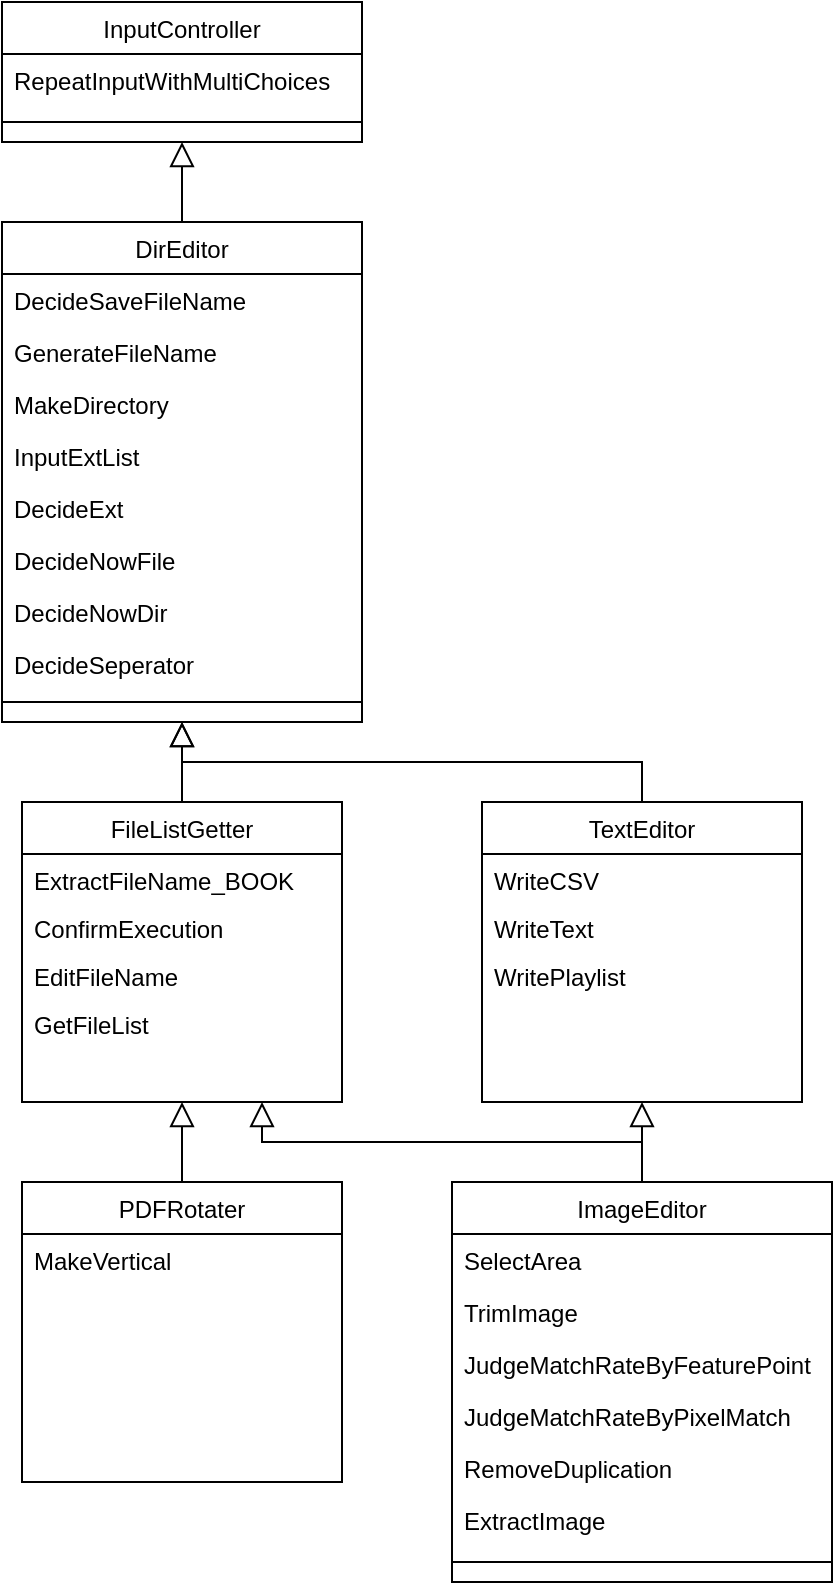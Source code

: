 <mxfile version="13.4.6" type="github" pages="7">
  <diagram id="C5RBs43oDa-KdzZeNtuy" name="00_Library">
    <mxGraphModel dx="1613" dy="463" grid="1" gridSize="10" guides="1" tooltips="1" connect="1" arrows="1" fold="1" page="1" pageScale="1" pageWidth="827" pageHeight="1169" math="0" shadow="0">
      <root>
        <mxCell id="WIyWlLk6GJQsqaUBKTNV-0" />
        <mxCell id="WIyWlLk6GJQsqaUBKTNV-1" parent="WIyWlLk6GJQsqaUBKTNV-0" />
        <mxCell id="zkfFHV4jXpPFQw0GAbJ--16" value="" style="endArrow=block;endSize=10;endFill=0;shadow=0;strokeWidth=1;rounded=0;edgeStyle=elbowEdgeStyle;elbow=vertical;entryX=0.5;entryY=1;entryDx=0;entryDy=0;" parent="WIyWlLk6GJQsqaUBKTNV-1" source="zkfFHV4jXpPFQw0GAbJ--13" target="Et7ntp3o__x4UuLJEPKM-8" edge="1">
          <mxGeometry width="160" relative="1" as="geometry">
            <mxPoint x="120" y="373" as="sourcePoint" />
            <mxPoint x="220" y="271" as="targetPoint" />
          </mxGeometry>
        </mxCell>
        <mxCell id="Et7ntp3o__x4UuLJEPKM-18" value="" style="endArrow=block;endSize=10;endFill=0;shadow=0;strokeWidth=1;rounded=0;edgeStyle=elbowEdgeStyle;elbow=vertical;exitX=0.5;exitY=0;exitDx=0;exitDy=0;entryX=0.5;entryY=1;entryDx=0;entryDy=0;" parent="WIyWlLk6GJQsqaUBKTNV-1" source="Et7ntp3o__x4UuLJEPKM-8" target="zkfFHV4jXpPFQw0GAbJ--0" edge="1">
          <mxGeometry width="160" relative="1" as="geometry">
            <mxPoint x="-530" y="200" as="sourcePoint" />
            <mxPoint x="-680" y="130" as="targetPoint" />
          </mxGeometry>
        </mxCell>
        <mxCell id="Et7ntp3o__x4UuLJEPKM-8" value="DirEditor" style="swimlane;fontStyle=0;align=center;verticalAlign=top;childLayout=stackLayout;horizontal=1;startSize=26;horizontalStack=0;resizeParent=1;resizeLast=0;collapsible=1;marginBottom=0;rounded=0;shadow=0;strokeWidth=1;" parent="WIyWlLk6GJQsqaUBKTNV-1" vertex="1">
          <mxGeometry x="-790" y="200" width="180" height="250" as="geometry">
            <mxRectangle x="230" y="140" width="160" height="26" as="alternateBounds" />
          </mxGeometry>
        </mxCell>
        <mxCell id="Et7ntp3o__x4UuLJEPKM-9" value="DecideSaveFileName" style="text;align=left;verticalAlign=top;spacingLeft=4;spacingRight=4;overflow=hidden;rotatable=0;points=[[0,0.5],[1,0.5]];portConstraint=eastwest;" parent="Et7ntp3o__x4UuLJEPKM-8" vertex="1">
          <mxGeometry y="26" width="180" height="26" as="geometry" />
        </mxCell>
        <mxCell id="Et7ntp3o__x4UuLJEPKM-10" value="GenerateFileName" style="text;align=left;verticalAlign=top;spacingLeft=4;spacingRight=4;overflow=hidden;rotatable=0;points=[[0,0.5],[1,0.5]];portConstraint=eastwest;rounded=0;shadow=0;html=0;" parent="Et7ntp3o__x4UuLJEPKM-8" vertex="1">
          <mxGeometry y="52" width="180" height="26" as="geometry" />
        </mxCell>
        <mxCell id="Et7ntp3o__x4UuLJEPKM-11" value="MakeDirectory" style="text;align=left;verticalAlign=top;spacingLeft=4;spacingRight=4;overflow=hidden;rotatable=0;points=[[0,0.5],[1,0.5]];portConstraint=eastwest;rounded=0;shadow=0;html=0;" parent="Et7ntp3o__x4UuLJEPKM-8" vertex="1">
          <mxGeometry y="78" width="180" height="26" as="geometry" />
        </mxCell>
        <mxCell id="Et7ntp3o__x4UuLJEPKM-12" value="InputExtList" style="text;align=left;verticalAlign=top;spacingLeft=4;spacingRight=4;overflow=hidden;rotatable=0;points=[[0,0.5],[1,0.5]];portConstraint=eastwest;rounded=0;shadow=0;html=0;" parent="Et7ntp3o__x4UuLJEPKM-8" vertex="1">
          <mxGeometry y="104" width="180" height="26" as="geometry" />
        </mxCell>
        <mxCell id="Et7ntp3o__x4UuLJEPKM-13" value="DecideExt" style="text;align=left;verticalAlign=top;spacingLeft=4;spacingRight=4;overflow=hidden;rotatable=0;points=[[0,0.5],[1,0.5]];portConstraint=eastwest;rounded=0;shadow=0;html=0;" parent="Et7ntp3o__x4UuLJEPKM-8" vertex="1">
          <mxGeometry y="130" width="180" height="26" as="geometry" />
        </mxCell>
        <mxCell id="Et7ntp3o__x4UuLJEPKM-14" value="DecideNowFile" style="text;align=left;verticalAlign=top;spacingLeft=4;spacingRight=4;overflow=hidden;rotatable=0;points=[[0,0.5],[1,0.5]];portConstraint=eastwest;rounded=0;shadow=0;html=0;" parent="Et7ntp3o__x4UuLJEPKM-8" vertex="1">
          <mxGeometry y="156" width="180" height="26" as="geometry" />
        </mxCell>
        <mxCell id="Et7ntp3o__x4UuLJEPKM-15" value="DecideNowDir" style="text;align=left;verticalAlign=top;spacingLeft=4;spacingRight=4;overflow=hidden;rotatable=0;points=[[0,0.5],[1,0.5]];portConstraint=eastwest;rounded=0;shadow=0;html=0;" parent="Et7ntp3o__x4UuLJEPKM-8" vertex="1">
          <mxGeometry y="182" width="180" height="26" as="geometry" />
        </mxCell>
        <mxCell id="Et7ntp3o__x4UuLJEPKM-16" value="DecideSeperator" style="text;align=left;verticalAlign=top;spacingLeft=4;spacingRight=4;overflow=hidden;rotatable=0;points=[[0,0.5],[1,0.5]];portConstraint=eastwest;rounded=0;shadow=0;html=0;" parent="Et7ntp3o__x4UuLJEPKM-8" vertex="1">
          <mxGeometry y="208" width="180" height="26" as="geometry" />
        </mxCell>
        <mxCell id="Et7ntp3o__x4UuLJEPKM-17" value="" style="endArrow=none;html=1;" parent="Et7ntp3o__x4UuLJEPKM-8" edge="1">
          <mxGeometry width="50" height="50" relative="1" as="geometry">
            <mxPoint y="240" as="sourcePoint" />
            <mxPoint x="180" y="240" as="targetPoint" />
          </mxGeometry>
        </mxCell>
        <mxCell id="zkfFHV4jXpPFQw0GAbJ--0" value="InputController" style="swimlane;fontStyle=0;align=center;verticalAlign=top;childLayout=stackLayout;horizontal=1;startSize=26;horizontalStack=0;resizeParent=1;resizeLast=0;collapsible=1;marginBottom=0;rounded=0;shadow=0;strokeWidth=1;" parent="WIyWlLk6GJQsqaUBKTNV-1" vertex="1">
          <mxGeometry x="-790" y="90" width="180" height="70" as="geometry">
            <mxRectangle x="230" y="140" width="160" height="26" as="alternateBounds" />
          </mxGeometry>
        </mxCell>
        <mxCell id="zkfFHV4jXpPFQw0GAbJ--1" value="RepeatInputWithMultiChoices" style="text;align=left;verticalAlign=top;spacingLeft=4;spacingRight=4;overflow=hidden;rotatable=0;points=[[0,0.5],[1,0.5]];portConstraint=eastwest;" parent="zkfFHV4jXpPFQw0GAbJ--0" vertex="1">
          <mxGeometry y="26" width="180" height="26" as="geometry" />
        </mxCell>
        <mxCell id="Et7ntp3o__x4UuLJEPKM-0" value="" style="endArrow=none;html=1;" parent="zkfFHV4jXpPFQw0GAbJ--0" edge="1">
          <mxGeometry width="50" height="50" relative="1" as="geometry">
            <mxPoint y="60" as="sourcePoint" />
            <mxPoint x="180" y="60" as="targetPoint" />
          </mxGeometry>
        </mxCell>
        <mxCell id="zkfFHV4jXpPFQw0GAbJ--13" value="FileListGetter" style="swimlane;fontStyle=0;align=center;verticalAlign=top;childLayout=stackLayout;horizontal=1;startSize=26;horizontalStack=0;resizeParent=1;resizeLast=0;collapsible=1;marginBottom=0;rounded=0;shadow=0;strokeWidth=1;" parent="WIyWlLk6GJQsqaUBKTNV-1" vertex="1">
          <mxGeometry x="-780" y="490" width="160" height="150" as="geometry">
            <mxRectangle x="340" y="380" width="170" height="26" as="alternateBounds" />
          </mxGeometry>
        </mxCell>
        <mxCell id="zkfFHV4jXpPFQw0GAbJ--14" value="ExtractFileName_BOOK" style="text;align=left;verticalAlign=top;spacingLeft=4;spacingRight=4;overflow=hidden;rotatable=0;points=[[0,0.5],[1,0.5]];portConstraint=eastwest;" parent="zkfFHV4jXpPFQw0GAbJ--13" vertex="1">
          <mxGeometry y="26" width="160" height="24" as="geometry" />
        </mxCell>
        <mxCell id="Et7ntp3o__x4UuLJEPKM-19" value="ConfirmExecution" style="text;align=left;verticalAlign=top;spacingLeft=4;spacingRight=4;overflow=hidden;rotatable=0;points=[[0,0.5],[1,0.5]];portConstraint=eastwest;" parent="zkfFHV4jXpPFQw0GAbJ--13" vertex="1">
          <mxGeometry y="50" width="160" height="24" as="geometry" />
        </mxCell>
        <mxCell id="Et7ntp3o__x4UuLJEPKM-20" value="EditFileName" style="text;align=left;verticalAlign=top;spacingLeft=4;spacingRight=4;overflow=hidden;rotatable=0;points=[[0,0.5],[1,0.5]];portConstraint=eastwest;" parent="zkfFHV4jXpPFQw0GAbJ--13" vertex="1">
          <mxGeometry y="74" width="160" height="24" as="geometry" />
        </mxCell>
        <mxCell id="Et7ntp3o__x4UuLJEPKM-21" value="GetFileList" style="text;align=left;verticalAlign=top;spacingLeft=4;spacingRight=4;overflow=hidden;rotatable=0;points=[[0,0.5],[1,0.5]];portConstraint=eastwest;" parent="zkfFHV4jXpPFQw0GAbJ--13" vertex="1">
          <mxGeometry y="98" width="160" height="24" as="geometry" />
        </mxCell>
        <mxCell id="Et7ntp3o__x4UuLJEPKM-22" value="PDFRotater" style="swimlane;fontStyle=0;align=center;verticalAlign=top;childLayout=stackLayout;horizontal=1;startSize=26;horizontalStack=0;resizeParent=1;resizeLast=0;collapsible=1;marginBottom=0;rounded=0;shadow=0;strokeWidth=1;" parent="WIyWlLk6GJQsqaUBKTNV-1" vertex="1">
          <mxGeometry x="-780" y="680" width="160" height="150" as="geometry">
            <mxRectangle x="340" y="380" width="170" height="26" as="alternateBounds" />
          </mxGeometry>
        </mxCell>
        <mxCell id="Et7ntp3o__x4UuLJEPKM-23" value="MakeVertical" style="text;align=left;verticalAlign=top;spacingLeft=4;spacingRight=4;overflow=hidden;rotatable=0;points=[[0,0.5],[1,0.5]];portConstraint=eastwest;" parent="Et7ntp3o__x4UuLJEPKM-22" vertex="1">
          <mxGeometry y="26" width="160" height="24" as="geometry" />
        </mxCell>
        <mxCell id="Et7ntp3o__x4UuLJEPKM-27" value="" style="endArrow=block;endSize=10;endFill=0;shadow=0;strokeWidth=1;rounded=0;edgeStyle=elbowEdgeStyle;elbow=vertical;entryX=0.5;entryY=1;entryDx=0;entryDy=0;exitX=0.5;exitY=0;exitDx=0;exitDy=0;" parent="WIyWlLk6GJQsqaUBKTNV-1" source="Et7ntp3o__x4UuLJEPKM-22" target="zkfFHV4jXpPFQw0GAbJ--13" edge="1">
          <mxGeometry width="160" relative="1" as="geometry">
            <mxPoint x="-690" y="500" as="sourcePoint" />
            <mxPoint x="-550" y="510" as="targetPoint" />
          </mxGeometry>
        </mxCell>
        <mxCell id="Et7ntp3o__x4UuLJEPKM-28" value="TextEditor" style="swimlane;fontStyle=0;align=center;verticalAlign=top;childLayout=stackLayout;horizontal=1;startSize=26;horizontalStack=0;resizeParent=1;resizeLast=0;collapsible=1;marginBottom=0;rounded=0;shadow=0;strokeWidth=1;" parent="WIyWlLk6GJQsqaUBKTNV-1" vertex="1">
          <mxGeometry x="-550" y="490" width="160" height="150" as="geometry">
            <mxRectangle x="340" y="380" width="170" height="26" as="alternateBounds" />
          </mxGeometry>
        </mxCell>
        <mxCell id="Et7ntp3o__x4UuLJEPKM-29" value="WriteCSV" style="text;align=left;verticalAlign=top;spacingLeft=4;spacingRight=4;overflow=hidden;rotatable=0;points=[[0,0.5],[1,0.5]];portConstraint=eastwest;" parent="Et7ntp3o__x4UuLJEPKM-28" vertex="1">
          <mxGeometry y="26" width="160" height="24" as="geometry" />
        </mxCell>
        <mxCell id="Et7ntp3o__x4UuLJEPKM-30" value="WriteText" style="text;align=left;verticalAlign=top;spacingLeft=4;spacingRight=4;overflow=hidden;rotatable=0;points=[[0,0.5],[1,0.5]];portConstraint=eastwest;" parent="Et7ntp3o__x4UuLJEPKM-28" vertex="1">
          <mxGeometry y="50" width="160" height="24" as="geometry" />
        </mxCell>
        <mxCell id="a4dN3zrCW3HL31Swza62-0" value="WritePlaylist" style="text;align=left;verticalAlign=top;spacingLeft=4;spacingRight=4;overflow=hidden;rotatable=0;points=[[0,0.5],[1,0.5]];portConstraint=eastwest;" vertex="1" parent="Et7ntp3o__x4UuLJEPKM-28">
          <mxGeometry y="74" width="160" height="24" as="geometry" />
        </mxCell>
        <mxCell id="Et7ntp3o__x4UuLJEPKM-33" value="" style="endArrow=block;endSize=10;endFill=0;shadow=0;strokeWidth=1;rounded=0;edgeStyle=elbowEdgeStyle;elbow=vertical;entryX=0.5;entryY=1;entryDx=0;entryDy=0;exitX=0.5;exitY=0;exitDx=0;exitDy=0;" parent="WIyWlLk6GJQsqaUBKTNV-1" source="Et7ntp3o__x4UuLJEPKM-28" target="Et7ntp3o__x4UuLJEPKM-8" edge="1">
          <mxGeometry width="160" relative="1" as="geometry">
            <mxPoint x="-690" y="500" as="sourcePoint" />
            <mxPoint x="-690" y="460" as="targetPoint" />
          </mxGeometry>
        </mxCell>
        <mxCell id="Et7ntp3o__x4UuLJEPKM-44" value="" style="endArrow=block;endSize=10;endFill=0;shadow=0;strokeWidth=1;rounded=0;edgeStyle=elbowEdgeStyle;elbow=vertical;entryX=0.5;entryY=1;entryDx=0;entryDy=0;exitX=0.5;exitY=0;exitDx=0;exitDy=0;" parent="WIyWlLk6GJQsqaUBKTNV-1" source="Et7ntp3o__x4UuLJEPKM-34" target="Et7ntp3o__x4UuLJEPKM-28" edge="1">
          <mxGeometry width="160" relative="1" as="geometry">
            <mxPoint x="-690" y="690" as="sourcePoint" />
            <mxPoint x="-690" y="650" as="targetPoint" />
          </mxGeometry>
        </mxCell>
        <mxCell id="Et7ntp3o__x4UuLJEPKM-34" value="ImageEditor" style="swimlane;fontStyle=0;align=center;verticalAlign=top;childLayout=stackLayout;horizontal=1;startSize=26;horizontalStack=0;resizeParent=1;resizeLast=0;collapsible=1;marginBottom=0;rounded=0;shadow=0;strokeWidth=1;" parent="WIyWlLk6GJQsqaUBKTNV-1" vertex="1">
          <mxGeometry x="-565" y="680" width="190" height="200" as="geometry">
            <mxRectangle x="230" y="140" width="160" height="26" as="alternateBounds" />
          </mxGeometry>
        </mxCell>
        <mxCell id="Et7ntp3o__x4UuLJEPKM-35" value="SelectArea" style="text;align=left;verticalAlign=top;spacingLeft=4;spacingRight=4;overflow=hidden;rotatable=0;points=[[0,0.5],[1,0.5]];portConstraint=eastwest;" parent="Et7ntp3o__x4UuLJEPKM-34" vertex="1">
          <mxGeometry y="26" width="190" height="26" as="geometry" />
        </mxCell>
        <mxCell id="Et7ntp3o__x4UuLJEPKM-36" value="TrimImage" style="text;align=left;verticalAlign=top;spacingLeft=4;spacingRight=4;overflow=hidden;rotatable=0;points=[[0,0.5],[1,0.5]];portConstraint=eastwest;rounded=0;shadow=0;html=0;" parent="Et7ntp3o__x4UuLJEPKM-34" vertex="1">
          <mxGeometry y="52" width="190" height="26" as="geometry" />
        </mxCell>
        <mxCell id="Et7ntp3o__x4UuLJEPKM-37" value="JudgeMatchRateByFeaturePoint" style="text;align=left;verticalAlign=top;spacingLeft=4;spacingRight=4;overflow=hidden;rotatable=0;points=[[0,0.5],[1,0.5]];portConstraint=eastwest;rounded=0;shadow=0;html=0;" parent="Et7ntp3o__x4UuLJEPKM-34" vertex="1">
          <mxGeometry y="78" width="190" height="26" as="geometry" />
        </mxCell>
        <mxCell id="Et7ntp3o__x4UuLJEPKM-38" value="JudgeMatchRateByPixelMatch" style="text;align=left;verticalAlign=top;spacingLeft=4;spacingRight=4;overflow=hidden;rotatable=0;points=[[0,0.5],[1,0.5]];portConstraint=eastwest;rounded=0;shadow=0;html=0;" parent="Et7ntp3o__x4UuLJEPKM-34" vertex="1">
          <mxGeometry y="104" width="190" height="26" as="geometry" />
        </mxCell>
        <mxCell id="Et7ntp3o__x4UuLJEPKM-39" value="RemoveDuplication" style="text;align=left;verticalAlign=top;spacingLeft=4;spacingRight=4;overflow=hidden;rotatable=0;points=[[0,0.5],[1,0.5]];portConstraint=eastwest;rounded=0;shadow=0;html=0;" parent="Et7ntp3o__x4UuLJEPKM-34" vertex="1">
          <mxGeometry y="130" width="190" height="26" as="geometry" />
        </mxCell>
        <mxCell id="Et7ntp3o__x4UuLJEPKM-40" value="ExtractImage" style="text;align=left;verticalAlign=top;spacingLeft=4;spacingRight=4;overflow=hidden;rotatable=0;points=[[0,0.5],[1,0.5]];portConstraint=eastwest;rounded=0;shadow=0;html=0;" parent="Et7ntp3o__x4UuLJEPKM-34" vertex="1">
          <mxGeometry y="156" width="190" height="26" as="geometry" />
        </mxCell>
        <mxCell id="Et7ntp3o__x4UuLJEPKM-43" value="" style="endArrow=none;html=1;" parent="Et7ntp3o__x4UuLJEPKM-34" edge="1">
          <mxGeometry width="50" height="50" relative="1" as="geometry">
            <mxPoint y="190" as="sourcePoint" />
            <mxPoint x="190" y="190" as="targetPoint" />
          </mxGeometry>
        </mxCell>
        <mxCell id="Et7ntp3o__x4UuLJEPKM-45" value="" style="endArrow=block;endSize=10;endFill=0;shadow=0;strokeWidth=1;rounded=0;edgeStyle=elbowEdgeStyle;elbow=vertical;entryX=0.75;entryY=1;entryDx=0;entryDy=0;exitX=0.5;exitY=0;exitDx=0;exitDy=0;" parent="WIyWlLk6GJQsqaUBKTNV-1" source="Et7ntp3o__x4UuLJEPKM-34" target="zkfFHV4jXpPFQw0GAbJ--13" edge="1">
          <mxGeometry width="160" relative="1" as="geometry">
            <mxPoint x="-460" y="690" as="sourcePoint" />
            <mxPoint x="-460" y="650" as="targetPoint" />
            <Array as="points">
              <mxPoint x="-560" y="660" />
            </Array>
          </mxGeometry>
        </mxCell>
      </root>
    </mxGraphModel>
  </diagram>
  <diagram id="3on0FFIsjCUcULsOF_Cl" name="01_InputController">
    
    <mxGraphModel dx="1482" dy="386" grid="1" gridSize="10" guides="1" tooltips="1" connect="1" arrows="1" fold="1" page="1" pageScale="1" pageWidth="827" pageHeight="1169" math="0" shadow="0">
      
      <root>
        
        <mxCell id="BEhtUXs3vsLL05T4EW---0" />
        
        <mxCell id="BEhtUXs3vsLL05T4EW---1" parent="BEhtUXs3vsLL05T4EW---0" />
        
        <mxCell id="cApWGQavIN5pegSQKzcm-0" value="" style="rounded=0;whiteSpace=wrap;html=1;fillColor=#ffe6cc;strokeColor=#d79b00;" vertex="1" parent="BEhtUXs3vsLL05T4EW---1">
          
          <mxGeometry x="-780" y="80" width="220" height="90" as="geometry" />
          
        </mxCell>
        
        <mxCell id="SkhWEuEZEiS6n45B-Trk-11" value="InputController" style="swimlane;fontStyle=0;align=center;verticalAlign=top;childLayout=stackLayout;horizontal=1;startSize=26;horizontalStack=0;resizeParent=1;resizeLast=0;collapsible=1;marginBottom=0;rounded=0;shadow=0;strokeWidth=1;" vertex="1" parent="BEhtUXs3vsLL05T4EW---1">
          
          <mxGeometry x="-760" y="90" width="180" height="70" as="geometry">
            
            <mxRectangle x="230" y="140" width="160" height="26" as="alternateBounds" />
            
          </mxGeometry>
          
        </mxCell>
        
        <mxCell id="SkhWEuEZEiS6n45B-Trk-12" value="RepeatInputWithMultiChoices" style="text;align=left;verticalAlign=top;spacingLeft=4;spacingRight=4;overflow=hidden;rotatable=0;points=[[0,0.5],[1,0.5]];portConstraint=eastwest;" vertex="1" parent="SkhWEuEZEiS6n45B-Trk-11">
          
          <mxGeometry y="26" width="180" height="26" as="geometry" />
          
        </mxCell>
        
        <mxCell id="6fjjBWpUSMKuPyVIm9Tp-0" value="On&lt;br&gt;　2. Start Point to Parents.&lt;br&gt;Under&lt;br&gt;　1. Start Point to Same Module.&lt;br&gt;　2. End Point from Same Module.&lt;br&gt;　3. End Point from Children." style="text;html=1;strokeColor=none;fillColor=none;align=left;verticalAlign=middle;whiteSpace=wrap;rounded=0;" vertex="1" parent="BEhtUXs3vsLL05T4EW---1">
          
          <mxGeometry x="-470" width="240" height="90" as="geometry" />
          
        </mxCell>
        
      </root>
      
    </mxGraphModel>
    
  </diagram>
  <diagram name="02_DirEditor" id="-9YIC2r_1_v3CxngIYr6">
    
    <mxGraphModel dx="1752" dy="545" grid="1" gridSize="10" guides="1" tooltips="1" connect="1" arrows="1" fold="1" page="1" pageScale="1" pageWidth="827" pageHeight="1169" math="0" shadow="0">
      
      <root>
        
        <mxCell id="lfvJIfgMpOwz5nqzni3f-0" />
        
        <mxCell id="lfvJIfgMpOwz5nqzni3f-1" parent="lfvJIfgMpOwz5nqzni3f-0" />
        
        <mxCell id="vGBoZ6FIs92cdHO5UC-d-0" value="" style="rounded=0;whiteSpace=wrap;html=1;fillColor=#ffe6cc;strokeColor=#d79b00;" vertex="1" parent="lfvJIfgMpOwz5nqzni3f-1">
          
          <mxGeometry x="-780" y="80" width="220" height="90" as="geometry" />
          
        </mxCell>
        
        <mxCell id="HhAqc40qtY6RLaf13yfp-0" value="" style="rounded=0;whiteSpace=wrap;html=1;fillColor=#ffe6cc;strokeColor=#d79b00;" vertex="1" parent="lfvJIfgMpOwz5nqzni3f-1">
          
          <mxGeometry x="-780" y="190" width="1370" height="80" as="geometry" />
          
        </mxCell>
        
        <mxCell id="lfvJIfgMpOwz5nqzni3f-2" value="" style="endArrow=block;endSize=10;endFill=0;shadow=0;strokeWidth=1;rounded=0;edgeStyle=elbowEdgeStyle;elbow=vertical;exitX=0.5;exitY=0;exitDx=0;exitDy=0;entryX=0.75;entryY=1;entryDx=0;entryDy=0;" edge="1" parent="lfvJIfgMpOwz5nqzni3f-1" source="lfvJIfgMpOwz5nqzni3f-3" target="lfvJIfgMpOwz5nqzni3f-13">
          
          <mxGeometry width="160" relative="1" as="geometry">
            
            <mxPoint x="-500" y="200" as="sourcePoint" />
            
            <mxPoint x="-650" y="130" as="targetPoint" />
            
          </mxGeometry>
          
        </mxCell>
        
        <mxCell id="lfvJIfgMpOwz5nqzni3f-3" value="DecideSaveFileName" style="swimlane;fontStyle=0;align=center;verticalAlign=top;childLayout=stackLayout;horizontal=1;startSize=26;horizontalStack=0;resizeParent=1;resizeLast=0;collapsible=1;marginBottom=0;rounded=0;shadow=0;strokeWidth=1;" vertex="1" parent="lfvJIfgMpOwz5nqzni3f-1">
          
          <mxGeometry x="-760" y="200" width="180" height="60" as="geometry">
            
            <mxRectangle x="230" y="140" width="160" height="26" as="alternateBounds" />
            
          </mxGeometry>
          
        </mxCell>
        
        <mxCell id="lfvJIfgMpOwz5nqzni3f-4" value="return saveFilePath" style="text;align=left;verticalAlign=top;spacingLeft=4;spacingRight=4;overflow=hidden;rotatable=0;points=[[0,0.5],[1,0.5]];portConstraint=eastwest;" vertex="1" parent="lfvJIfgMpOwz5nqzni3f-3">
          
          <mxGeometry y="26" width="180" height="26" as="geometry" />
          
        </mxCell>
        
        <mxCell id="lfvJIfgMpOwz5nqzni3f-13" value="InputController" style="swimlane;fontStyle=0;align=center;verticalAlign=top;childLayout=stackLayout;horizontal=1;startSize=26;horizontalStack=0;resizeParent=1;resizeLast=0;collapsible=1;marginBottom=0;rounded=0;shadow=0;strokeWidth=1;" vertex="1" parent="lfvJIfgMpOwz5nqzni3f-1">
          
          <mxGeometry x="-760" y="90" width="180" height="70" as="geometry">
            
            <mxRectangle x="230" y="140" width="160" height="26" as="alternateBounds" />
            
          </mxGeometry>
          
        </mxCell>
        
        <mxCell id="lfvJIfgMpOwz5nqzni3f-14" value="RepeatInputWithMultiChoices" style="text;align=left;verticalAlign=top;spacingLeft=4;spacingRight=4;overflow=hidden;rotatable=0;points=[[0,0.5],[1,0.5]];portConstraint=eastwest;" vertex="1" parent="lfvJIfgMpOwz5nqzni3f-13">
          
          <mxGeometry y="26" width="180" height="26" as="geometry" />
          
        </mxCell>
        
        <mxCell id="VfQNkyqF9l-ag6I7zJ3W-0" value="GenerateFileName" style="swimlane;fontStyle=0;align=center;verticalAlign=top;childLayout=stackLayout;horizontal=1;startSize=26;horizontalStack=0;resizeParent=1;resizeLast=0;collapsible=1;marginBottom=0;rounded=0;shadow=0;strokeWidth=1;" vertex="1" parent="lfvJIfgMpOwz5nqzni3f-1">
          
          <mxGeometry x="-560" y="200" width="160" height="60" as="geometry">
            
            <mxRectangle x="230" y="140" width="160" height="26" as="alternateBounds" />
            
          </mxGeometry>
          
        </mxCell>
        
        <mxCell id="VfQNkyqF9l-ag6I7zJ3W-8" value="return GeneratedFileName" style="text;align=left;verticalAlign=top;spacingLeft=4;spacingRight=4;overflow=hidden;rotatable=0;points=[[0,0.5],[1,0.5]];portConstraint=eastwest;rounded=0;shadow=0;html=0;" vertex="1" parent="VfQNkyqF9l-ag6I7zJ3W-0">
          
          <mxGeometry y="26" width="160" height="26" as="geometry" />
          
        </mxCell>
        
        <mxCell id="VfQNkyqF9l-ag6I7zJ3W-10" value="MakeDirectory" style="swimlane;fontStyle=0;align=center;verticalAlign=top;childLayout=stackLayout;horizontal=1;startSize=26;horizontalStack=0;resizeParent=1;resizeLast=0;collapsible=1;marginBottom=0;rounded=0;shadow=0;strokeWidth=1;" vertex="1" parent="lfvJIfgMpOwz5nqzni3f-1">
          
          <mxGeometry x="-380" y="200" width="130" height="60" as="geometry">
            
            <mxRectangle x="230" y="140" width="160" height="26" as="alternateBounds" />
            
          </mxGeometry>
          
        </mxCell>
        
        <mxCell id="VfQNkyqF9l-ag6I7zJ3W-11" value="return made_path" style="text;align=left;verticalAlign=top;spacingLeft=4;spacingRight=4;overflow=hidden;rotatable=0;points=[[0,0.5],[1,0.5]];portConstraint=eastwest;" vertex="1" parent="VfQNkyqF9l-ag6I7zJ3W-10">
          
          <mxGeometry y="26" width="130" height="26" as="geometry" />
          
        </mxCell>
        
        <mxCell id="VfQNkyqF9l-ag6I7zJ3W-16" value="DecideNowFile" style="swimlane;fontStyle=0;align=center;verticalAlign=top;childLayout=stackLayout;horizontal=1;startSize=26;horizontalStack=0;resizeParent=1;resizeLast=0;collapsible=1;marginBottom=0;rounded=0;shadow=0;strokeWidth=1;" vertex="1" parent="lfvJIfgMpOwz5nqzni3f-1">
          
          <mxGeometry x="90" y="200" width="160" height="60" as="geometry">
            
            <mxRectangle x="230" y="140" width="160" height="26" as="alternateBounds" />
            
          </mxGeometry>
          
        </mxCell>
        
        <mxCell id="VfQNkyqF9l-ag6I7zJ3W-17" value="return nowFilePath" style="text;align=left;verticalAlign=top;spacingLeft=4;spacingRight=4;overflow=hidden;rotatable=0;points=[[0,0.5],[1,0.5]];portConstraint=eastwest;" vertex="1" parent="VfQNkyqF9l-ag6I7zJ3W-16">
          
          <mxGeometry y="26" width="160" height="26" as="geometry" />
          
        </mxCell>
        
        <mxCell id="VfQNkyqF9l-ag6I7zJ3W-14" value="DecideExt" style="swimlane;fontStyle=0;align=center;verticalAlign=top;childLayout=stackLayout;horizontal=1;startSize=26;horizontalStack=0;resizeParent=1;resizeLast=0;collapsible=1;marginBottom=0;rounded=0;shadow=0;strokeWidth=1;" vertex="1" parent="lfvJIfgMpOwz5nqzni3f-1">
          
          <mxGeometry x="-70" y="200" width="140" height="60" as="geometry">
            
            <mxRectangle x="230" y="140" width="160" height="26" as="alternateBounds" />
            
          </mxGeometry>
          
        </mxCell>
        
        <mxCell id="VfQNkyqF9l-ag6I7zJ3W-15" value="return fileTypes" style="text;align=left;verticalAlign=top;spacingLeft=4;spacingRight=4;overflow=hidden;rotatable=0;points=[[0,0.5],[1,0.5]];portConstraint=eastwest;" vertex="1" parent="VfQNkyqF9l-ag6I7zJ3W-14">
          
          <mxGeometry y="26" width="140" height="26" as="geometry" />
          
        </mxCell>
        
        <mxCell id="VfQNkyqF9l-ag6I7zJ3W-12" value="InputExtList" style="swimlane;fontStyle=0;align=center;verticalAlign=top;childLayout=stackLayout;horizontal=1;startSize=26;horizontalStack=0;resizeParent=1;resizeLast=0;collapsible=1;marginBottom=0;rounded=0;shadow=0;strokeWidth=1;" vertex="1" parent="lfvJIfgMpOwz5nqzni3f-1">
          
          <mxGeometry x="-230" y="200" width="140" height="60" as="geometry">
            
            <mxRectangle x="230" y="140" width="160" height="26" as="alternateBounds" />
            
          </mxGeometry>
          
        </mxCell>
        
        <mxCell id="VfQNkyqF9l-ag6I7zJ3W-13" value="return list_of_ext" style="text;align=left;verticalAlign=top;spacingLeft=4;spacingRight=4;overflow=hidden;rotatable=0;points=[[0,0.5],[1,0.5]];portConstraint=eastwest;" vertex="1" parent="VfQNkyqF9l-ag6I7zJ3W-12">
          
          <mxGeometry y="26" width="140" height="26" as="geometry" />
          
        </mxCell>
        
        <mxCell id="VfQNkyqF9l-ag6I7zJ3W-18" value="DecideNowDir" style="swimlane;fontStyle=0;align=center;verticalAlign=top;childLayout=stackLayout;horizontal=1;startSize=26;horizontalStack=0;resizeParent=1;resizeLast=0;collapsible=1;marginBottom=0;rounded=0;shadow=0;strokeWidth=1;" vertex="1" parent="lfvJIfgMpOwz5nqzni3f-1">
          
          <mxGeometry x="270" y="200" width="140" height="60" as="geometry">
            
            <mxRectangle x="230" y="140" width="160" height="26" as="alternateBounds" />
            
          </mxGeometry>
          
        </mxCell>
        
        <mxCell id="VfQNkyqF9l-ag6I7zJ3W-19" value="return nowDirPath" style="text;align=left;verticalAlign=top;spacingLeft=4;spacingRight=4;overflow=hidden;rotatable=0;points=[[0,0.5],[1,0.5]];portConstraint=eastwest;" vertex="1" parent="VfQNkyqF9l-ag6I7zJ3W-18">
          
          <mxGeometry y="26" width="140" height="26" as="geometry" />
          
        </mxCell>
        
        <mxCell id="VfQNkyqF9l-ag6I7zJ3W-20" value="DecideSeperator" style="swimlane;fontStyle=0;align=center;verticalAlign=top;childLayout=stackLayout;horizontal=1;startSize=26;horizontalStack=0;resizeParent=1;resizeLast=0;collapsible=1;marginBottom=0;rounded=0;shadow=0;strokeWidth=1;" vertex="1" parent="lfvJIfgMpOwz5nqzni3f-1">
          
          <mxGeometry x="430" y="200" width="140" height="60" as="geometry">
            
            <mxRectangle x="230" y="140" width="160" height="26" as="alternateBounds" />
            
          </mxGeometry>
          
        </mxCell>
        
        <mxCell id="VfQNkyqF9l-ag6I7zJ3W-21" value="return sep" style="text;align=left;verticalAlign=top;spacingLeft=4;spacingRight=4;overflow=hidden;rotatable=0;points=[[0,0.5],[1,0.5]];portConstraint=eastwest;" vertex="1" parent="VfQNkyqF9l-ag6I7zJ3W-20">
          
          <mxGeometry y="26" width="140" height="26" as="geometry" />
          
        </mxCell>
        
        <mxCell id="VfQNkyqF9l-ag6I7zJ3W-22" value="" style="endArrow=block;endSize=10;endFill=0;shadow=0;strokeWidth=1;rounded=0;edgeStyle=elbowEdgeStyle;elbow=vertical;exitX=0.25;exitY=1;exitDx=0;exitDy=0;entryX=0.5;entryY=1;entryDx=0;entryDy=0;" edge="1" parent="lfvJIfgMpOwz5nqzni3f-1" source="lfvJIfgMpOwz5nqzni3f-3" target="VfQNkyqF9l-ag6I7zJ3W-12">
          
          <mxGeometry width="160" relative="1" as="geometry">
            
            <mxPoint x="-660" y="210" as="sourcePoint" />
            
            <mxPoint x="-140" y="280" as="targetPoint" />
            
            <Array as="points">
              
              <mxPoint x="-430" y="320" />
              
            </Array>
            
          </mxGeometry>
          
        </mxCell>
        
        <mxCell id="VfQNkyqF9l-ag6I7zJ3W-23" value="" style="endArrow=block;endSize=10;endFill=0;shadow=0;strokeWidth=1;rounded=0;edgeStyle=elbowEdgeStyle;elbow=vertical;exitX=0.5;exitY=0;exitDx=0;exitDy=0;entryX=0.75;entryY=1;entryDx=0;entryDy=0;" edge="1" parent="lfvJIfgMpOwz5nqzni3f-1" source="VfQNkyqF9l-ag6I7zJ3W-10" target="lfvJIfgMpOwz5nqzni3f-13">
          
          <mxGeometry width="160" relative="1" as="geometry">
            
            <mxPoint x="-660" y="210" as="sourcePoint" />
            
            <mxPoint x="-660" y="170" as="targetPoint" />
            
          </mxGeometry>
          
        </mxCell>
        
        <mxCell id="VfQNkyqF9l-ag6I7zJ3W-24" value="" style="endArrow=block;endSize=10;endFill=0;shadow=0;strokeWidth=1;rounded=0;edgeStyle=elbowEdgeStyle;elbow=vertical;exitX=0.25;exitY=1;exitDx=0;exitDy=0;entryX=0.5;entryY=1;entryDx=0;entryDy=0;" edge="1" parent="lfvJIfgMpOwz5nqzni3f-1" source="VfQNkyqF9l-ag6I7zJ3W-10" target="VfQNkyqF9l-ag6I7zJ3W-0">
          
          <mxGeometry width="160" relative="1" as="geometry">
            
            <mxPoint x="-705" y="270" as="sourcePoint" />
            
            <mxPoint x="-115" y="270" as="targetPoint" />
            
            <Array as="points">
              
              <mxPoint x="-410" y="340" />
              
            </Array>
            
          </mxGeometry>
          
        </mxCell>
        
        <mxCell id="VfQNkyqF9l-ag6I7zJ3W-25" value="" style="endArrow=block;endSize=10;endFill=0;shadow=0;strokeWidth=1;rounded=0;edgeStyle=elbowEdgeStyle;elbow=vertical;exitX=0.25;exitY=1;exitDx=0;exitDy=0;entryX=0.5;entryY=1;entryDx=0;entryDy=0;" edge="1" parent="lfvJIfgMpOwz5nqzni3f-1" source="VfQNkyqF9l-ag6I7zJ3W-16" target="VfQNkyqF9l-ag6I7zJ3W-14">
          
          <mxGeometry width="160" relative="1" as="geometry">
            
            <mxPoint x="175" y="290" as="sourcePoint" />
            
            <mxPoint x="50.0" y="290" as="targetPoint" />
            
            <Array as="points">
              
              <mxPoint x="80" y="360" />
              
            </Array>
            
          </mxGeometry>
          
        </mxCell>
        
        <mxCell id="VfQNkyqF9l-ag6I7zJ3W-26" value="" style="endArrow=block;endSize=10;endFill=0;shadow=0;strokeWidth=1;rounded=0;edgeStyle=elbowEdgeStyle;elbow=vertical;exitX=0.25;exitY=1;exitDx=0;exitDy=0;entryX=0.5;entryY=1;entryDx=0;entryDy=0;" edge="1" parent="lfvJIfgMpOwz5nqzni3f-1" source="VfQNkyqF9l-ag6I7zJ3W-16" target="VfQNkyqF9l-ag6I7zJ3W-12">
          
          <mxGeometry width="160" relative="1" as="geometry">
            
            <mxPoint y="330" as="sourcePoint" />
            
            <mxPoint x="-110" y="290" as="targetPoint" />
            
            <Array as="points">
              
              <mxPoint x="10" y="320" />
              
            </Array>
            
          </mxGeometry>
          
        </mxCell>
        
        <mxCell id="jHUkxmpIQ65jLCl_JxEj-0" value="On&lt;br&gt;　2. Start Point to Parents.&lt;br&gt;Under&lt;br&gt;　1. Start Point to Same Module.&lt;br&gt;　2. End Point from Same Module.&lt;br&gt;　3. End Point from Children." style="text;html=1;strokeColor=none;fillColor=none;align=left;verticalAlign=middle;whiteSpace=wrap;rounded=0;" vertex="1" parent="lfvJIfgMpOwz5nqzni3f-1">
          
          <mxGeometry x="-470" width="240" height="90" as="geometry" />
          
        </mxCell>
        
      </root>
      
    </mxGraphModel>
    
  </diagram>
  <diagram name="03_TextEditor" id="hvQr72dlhEmu9X3xL6bp">
    
    <mxGraphModel dx="2137" dy="772" grid="1" gridSize="10" guides="1" tooltips="1" connect="1" arrows="1" fold="1" page="1" pageScale="1" pageWidth="827" pageHeight="1169" math="0" shadow="0">
      
      <root>
        
        <mxCell id="zwBAYavxZ1r8w_yM2np3-0" />
        
        <mxCell id="zwBAYavxZ1r8w_yM2np3-1" parent="zwBAYavxZ1r8w_yM2np3-0" />
        
        <mxCell id="7nm1foX-aDaJ3eZCjSvN-0" value="" style="rounded=0;whiteSpace=wrap;html=1;fillColor=#ffe6cc;strokeColor=#d79b00;" vertex="1" parent="zwBAYavxZ1r8w_yM2np3-1">
          
          <mxGeometry x="-780" y="80" width="220" height="90" as="geometry" />
          
        </mxCell>
        
        <mxCell id="7nm1foX-aDaJ3eZCjSvN-1" value="" style="rounded=0;whiteSpace=wrap;html=1;fillColor=#ffe6cc;strokeColor=#d79b00;" vertex="1" parent="zwBAYavxZ1r8w_yM2np3-1">
          
          <mxGeometry x="-780" y="190" width="400" height="80" as="geometry" />
          
        </mxCell>
        
        <mxCell id="7nm1foX-aDaJ3eZCjSvN-3" value="WriteCSV" style="swimlane;fontStyle=0;align=center;verticalAlign=top;childLayout=stackLayout;horizontal=1;startSize=26;horizontalStack=0;resizeParent=1;resizeLast=0;collapsible=1;marginBottom=0;rounded=0;shadow=0;strokeWidth=1;" vertex="1" parent="zwBAYavxZ1r8w_yM2np3-1">
          
          <mxGeometry x="-760" y="200" width="180" height="60" as="geometry">
            
            <mxRectangle x="230" y="140" width="160" height="26" as="alternateBounds" />
            
          </mxGeometry>
          
        </mxCell>
        
        <mxCell id="7nm1foX-aDaJ3eZCjSvN-4" value="return" style="text;align=left;verticalAlign=top;spacingLeft=4;spacingRight=4;overflow=hidden;rotatable=0;points=[[0,0.5],[1,0.5]];portConstraint=eastwest;" vertex="1" parent="7nm1foX-aDaJ3eZCjSvN-3">
          
          <mxGeometry y="26" width="180" height="26" as="geometry" />
          
        </mxCell>
        
        <mxCell id="7nm1foX-aDaJ3eZCjSvN-5" value="InputController" style="swimlane;fontStyle=0;align=center;verticalAlign=top;childLayout=stackLayout;horizontal=1;startSize=26;horizontalStack=0;resizeParent=1;resizeLast=0;collapsible=1;marginBottom=0;rounded=0;shadow=0;strokeWidth=1;" vertex="1" parent="zwBAYavxZ1r8w_yM2np3-1">
          
          <mxGeometry x="-760" y="90" width="180" height="70" as="geometry">
            
            <mxRectangle x="230" y="140" width="160" height="26" as="alternateBounds" />
            
          </mxGeometry>
          
        </mxCell>
        
        <mxCell id="7nm1foX-aDaJ3eZCjSvN-6" value="RepeatInputWithMultiChoices" style="text;align=left;verticalAlign=top;spacingLeft=4;spacingRight=4;overflow=hidden;rotatable=0;points=[[0,0.5],[1,0.5]];portConstraint=eastwest;" vertex="1" parent="7nm1foX-aDaJ3eZCjSvN-5">
          
          <mxGeometry y="26" width="180" height="26" as="geometry" />
          
        </mxCell>
        
        <mxCell id="7nm1foX-aDaJ3eZCjSvN-8" value="WriteText" style="swimlane;fontStyle=0;align=center;verticalAlign=top;childLayout=stackLayout;horizontal=1;startSize=26;horizontalStack=0;resizeParent=1;resizeLast=0;collapsible=1;marginBottom=0;rounded=0;shadow=0;strokeWidth=1;" vertex="1" parent="zwBAYavxZ1r8w_yM2np3-1">
          
          <mxGeometry x="-560" y="200" width="160" height="60" as="geometry">
            
            <mxRectangle x="230" y="140" width="160" height="26" as="alternateBounds" />
            
          </mxGeometry>
          
        </mxCell>
        
        <mxCell id="7nm1foX-aDaJ3eZCjSvN-9" value="return" style="text;align=left;verticalAlign=top;spacingLeft=4;spacingRight=4;overflow=hidden;rotatable=0;points=[[0,0.5],[1,0.5]];portConstraint=eastwest;rounded=0;shadow=0;html=0;" vertex="1" parent="7nm1foX-aDaJ3eZCjSvN-8">
          
          <mxGeometry y="26" width="160" height="26" as="geometry" />
          
        </mxCell>
        
        <mxCell id="nriiA1uw5vie1YD-DHOq-0" value="On&lt;br&gt;　2. Start Point to Parents.&lt;br&gt;Under&lt;br&gt;　1. Start Point to Same Module.&lt;br&gt;　2. End Point from Same Module.&lt;br&gt;　3. End Point from Children." style="text;html=1;strokeColor=none;fillColor=none;align=left;verticalAlign=middle;whiteSpace=wrap;rounded=0;" vertex="1" parent="zwBAYavxZ1r8w_yM2np3-1">
          
          <mxGeometry x="-470" width="240" height="90" as="geometry" />
          
        </mxCell>
        
      </root>
      
    </mxGraphModel>
    
  </diagram>
  <diagram name="04_FileListGetter" id="rXA-TsZVD7s1O7KJcg32">
    
    <mxGraphModel dx="1950" dy="661" grid="1" gridSize="10" guides="1" tooltips="1" connect="1" arrows="1" fold="1" page="1" pageScale="1" pageWidth="827" pageHeight="1169" math="0" shadow="0">
      
      <root>
        
        <mxCell id="NCDgMe_VtKjZNNQrDRDC-0" />
        
        <mxCell id="NCDgMe_VtKjZNNQrDRDC-1" parent="NCDgMe_VtKjZNNQrDRDC-0" />
        
        <mxCell id="x_eFUMPLu2C1q6bcT7iX-0" value="" style="rounded=0;whiteSpace=wrap;html=1;fillColor=#ffe6cc;strokeColor=#d79b00;" vertex="1" parent="NCDgMe_VtKjZNNQrDRDC-1">
          
          <mxGeometry x="-780" y="80" width="220" height="90" as="geometry" />
          
        </mxCell>
        
        <mxCell id="1m4MaxkG3xNoSgBzuRC7-5" value="" style="rounded=0;whiteSpace=wrap;html=1;fillColor=#ffe6cc;strokeColor=#d79b00;" vertex="1" parent="NCDgMe_VtKjZNNQrDRDC-1">
          
          <mxGeometry x="-360" y="490" width="690" height="80" as="geometry" />
          
        </mxCell>
        
        <mxCell id="1m4MaxkG3xNoSgBzuRC7-4" value="" style="rounded=0;whiteSpace=wrap;html=1;fillColor=#ffe6cc;strokeColor=#d79b00;" vertex="1" parent="NCDgMe_VtKjZNNQrDRDC-1">
          
          <mxGeometry x="-560" y="190" width="1370" height="80" as="geometry" />
          
        </mxCell>
        
        <mxCell id="ev7d7cz7gavWLUfehVnS-0" value="" style="endArrow=block;endSize=10;endFill=0;shadow=0;strokeWidth=1;rounded=0;edgeStyle=elbowEdgeStyle;elbow=vertical;exitX=0.5;exitY=0;exitDx=0;exitDy=0;entryX=0.75;entryY=1;entryDx=0;entryDy=0;" edge="1" parent="NCDgMe_VtKjZNNQrDRDC-1" source="ev7d7cz7gavWLUfehVnS-1" target="ev7d7cz7gavWLUfehVnS-3">
          
          <mxGeometry width="160" relative="1" as="geometry">
            
            <mxPoint x="-500" y="200" as="sourcePoint" />
            
            <mxPoint x="-650" y="130" as="targetPoint" />
            
          </mxGeometry>
          
        </mxCell>
        
        <mxCell id="ev7d7cz7gavWLUfehVnS-3" value="InputController" style="swimlane;fontStyle=0;align=center;verticalAlign=top;childLayout=stackLayout;horizontal=1;startSize=26;horizontalStack=0;resizeParent=1;resizeLast=0;collapsible=1;marginBottom=0;rounded=0;shadow=0;strokeWidth=1;" vertex="1" parent="NCDgMe_VtKjZNNQrDRDC-1">
          
          <mxGeometry x="-760" y="90" width="180" height="70" as="geometry">
            
            <mxRectangle x="230" y="140" width="160" height="26" as="alternateBounds" />
            
          </mxGeometry>
          
        </mxCell>
        
        <mxCell id="ev7d7cz7gavWLUfehVnS-4" value="RepeatInputWithMultiChoices" style="text;align=left;verticalAlign=top;spacingLeft=4;spacingRight=4;overflow=hidden;rotatable=0;points=[[0,0.5],[1,0.5]];portConstraint=eastwest;" vertex="1" parent="ev7d7cz7gavWLUfehVnS-3">
          
          <mxGeometry y="26" width="180" height="26" as="geometry" />
          
        </mxCell>
        
        <mxCell id="ev7d7cz7gavWLUfehVnS-20" value="" style="endArrow=block;endSize=10;endFill=0;shadow=0;strokeWidth=1;rounded=0;edgeStyle=elbowEdgeStyle;elbow=vertical;exitX=0.25;exitY=1;exitDx=0;exitDy=0;entryX=0.75;entryY=1;entryDx=0;entryDy=0;" edge="1" parent="NCDgMe_VtKjZNNQrDRDC-1" source="ev7d7cz7gavWLUfehVnS-1" target="ev7d7cz7gavWLUfehVnS-14">
          
          <mxGeometry width="160" relative="1" as="geometry">
            
            <mxPoint x="-440" y="210" as="sourcePoint" />
            
            <mxPoint x="80" y="280" as="targetPoint" />
            
            <Array as="points">
              
              <mxPoint x="-210" y="320" />
              
            </Array>
            
          </mxGeometry>
          
        </mxCell>
        
        <mxCell id="ev7d7cz7gavWLUfehVnS-21" value="" style="endArrow=block;endSize=10;endFill=0;shadow=0;strokeWidth=1;rounded=0;edgeStyle=elbowEdgeStyle;elbow=vertical;exitX=0.5;exitY=0;exitDx=0;exitDy=0;entryX=0.75;entryY=1;entryDx=0;entryDy=0;" edge="1" parent="NCDgMe_VtKjZNNQrDRDC-1" source="ev7d7cz7gavWLUfehVnS-8" target="ev7d7cz7gavWLUfehVnS-3">
          
          <mxGeometry width="160" relative="1" as="geometry">
            
            <mxPoint x="-660" y="210" as="sourcePoint" />
            
            <mxPoint x="-550" y="160" as="targetPoint" />
            
          </mxGeometry>
          
        </mxCell>
        
        <mxCell id="ev7d7cz7gavWLUfehVnS-22" value="" style="endArrow=block;endSize=10;endFill=0;shadow=0;strokeWidth=1;rounded=0;edgeStyle=elbowEdgeStyle;elbow=vertical;exitX=0.25;exitY=1;exitDx=0;exitDy=0;entryX=0.5;entryY=1;entryDx=0;entryDy=0;" edge="1" parent="NCDgMe_VtKjZNNQrDRDC-1" source="ev7d7cz7gavWLUfehVnS-8" target="ev7d7cz7gavWLUfehVnS-6">
          
          <mxGeometry width="160" relative="1" as="geometry">
            
            <mxPoint x="-485" y="270" as="sourcePoint" />
            
            <mxPoint x="105" y="270" as="targetPoint" />
            
            <Array as="points">
              
              <mxPoint x="-190" y="340" />
              
            </Array>
            
          </mxGeometry>
          
        </mxCell>
        
        <mxCell id="ev7d7cz7gavWLUfehVnS-23" value="" style="endArrow=block;endSize=10;endFill=0;shadow=0;strokeWidth=1;rounded=0;edgeStyle=elbowEdgeStyle;elbow=vertical;exitX=0.25;exitY=1;exitDx=0;exitDy=0;entryX=0.5;entryY=1;entryDx=0;entryDy=0;" edge="1" parent="NCDgMe_VtKjZNNQrDRDC-1" source="ev7d7cz7gavWLUfehVnS-10" target="ev7d7cz7gavWLUfehVnS-12">
          
          <mxGeometry width="160" relative="1" as="geometry">
            
            <mxPoint x="395" y="290" as="sourcePoint" />
            
            <mxPoint x="270.0" y="290" as="targetPoint" />
            
            <Array as="points">
              
              <mxPoint x="300" y="360" />
              
            </Array>
            
          </mxGeometry>
          
        </mxCell>
        
        <mxCell id="ev7d7cz7gavWLUfehVnS-24" value="" style="endArrow=block;endSize=10;endFill=0;shadow=0;strokeWidth=1;rounded=0;edgeStyle=elbowEdgeStyle;elbow=vertical;exitX=0.25;exitY=1;exitDx=0;exitDy=0;entryX=0.75;entryY=1;entryDx=0;entryDy=0;" edge="1" parent="NCDgMe_VtKjZNNQrDRDC-1" source="ev7d7cz7gavWLUfehVnS-10" target="ev7d7cz7gavWLUfehVnS-14">
          
          <mxGeometry width="160" relative="1" as="geometry">
            
            <mxPoint x="220" y="330" as="sourcePoint" />
            
            <mxPoint x="110" y="290" as="targetPoint" />
            
            <Array as="points">
              
              <mxPoint x="230" y="320" />
              
            </Array>
            
          </mxGeometry>
          
        </mxCell>
        
        <mxCell id="1m4MaxkG3xNoSgBzuRC7-0" value="" style="endArrow=block;endSize=10;endFill=0;shadow=0;strokeWidth=1;rounded=0;edgeStyle=elbowEdgeStyle;elbow=vertical;entryX=0.5;entryY=1;entryDx=0;entryDy=0;exitX=0.25;exitY=1;exitDx=0;exitDy=0;" edge="1" parent="NCDgMe_VtKjZNNQrDRDC-1" source="ev7d7cz7gavWLUfehVnS-25" target="ev7d7cz7gavWLUfehVnS-33">
          
          <mxGeometry width="160" relative="1" as="geometry">
            
            <mxPoint x="30" y="670" as="sourcePoint" />
            
            <mxPoint x="-430" y="680" as="targetPoint" />
            
            <Array as="points">
              
              <mxPoint x="60" y="610" />
              
            </Array>
            
          </mxGeometry>
          
        </mxCell>
        
        <mxCell id="1m4MaxkG3xNoSgBzuRC7-1" value="" style="endArrow=block;endSize=10;endFill=0;shadow=0;strokeWidth=1;rounded=0;edgeStyle=elbowEdgeStyle;elbow=vertical;exitX=0.5;exitY=0;exitDx=0;exitDy=0;entryX=0.75;entryY=1;entryDx=0;entryDy=0;" edge="1" parent="NCDgMe_VtKjZNNQrDRDC-1" source="ev7d7cz7gavWLUfehVnS-25" target="ev7d7cz7gavWLUfehVnS-14">
          
          <mxGeometry width="160" relative="1" as="geometry">
            
            <mxPoint x="-235" y="370" as="sourcePoint" />
            
            <mxPoint x="90" y="260" as="targetPoint" />
            
            <Array as="points">
              
              <mxPoint x="-170" y="390" />
              
            </Array>
            
          </mxGeometry>
          
        </mxCell>
        
        <mxCell id="1m4MaxkG3xNoSgBzuRC7-2" value="" style="endArrow=block;endSize=10;endFill=0;shadow=0;strokeWidth=1;rounded=0;edgeStyle=elbowEdgeStyle;elbow=vertical;exitX=0.5;exitY=0;exitDx=0;exitDy=0;entryX=0.75;entryY=1;entryDx=0;entryDy=0;" edge="1" parent="NCDgMe_VtKjZNNQrDRDC-1" source="ev7d7cz7gavWLUfehVnS-25" target="ev7d7cz7gavWLUfehVnS-16">
          
          <mxGeometry width="160" relative="1" as="geometry">
            
            <mxPoint x="-70" y="550" as="sourcePoint" />
            
            <mxPoint x="475.0" y="310" as="targetPoint" />
            
            <Array as="points">
              
              <mxPoint x="80" y="390" />
              
            </Array>
            
          </mxGeometry>
          
        </mxCell>
        
        <mxCell id="1m4MaxkG3xNoSgBzuRC7-3" value="" style="endArrow=block;endSize=10;endFill=0;shadow=0;strokeWidth=1;rounded=0;edgeStyle=elbowEdgeStyle;elbow=vertical;entryX=0.75;entryY=1;entryDx=0;entryDy=0;exitX=0.5;exitY=0;exitDx=0;exitDy=0;" edge="1" parent="NCDgMe_VtKjZNNQrDRDC-1" source="ev7d7cz7gavWLUfehVnS-25" target="ev7d7cz7gavWLUfehVnS-1">
          
          <mxGeometry width="160" relative="1" as="geometry">
            
            <mxPoint x="-490" y="450" as="sourcePoint" />
            
            <mxPoint x="605" y="270" as="targetPoint" />
            
            <Array as="points">
              
              <mxPoint x="-450" y="390" />
              
            </Array>
            
          </mxGeometry>
          
        </mxCell>
        
        <mxCell id="2Xvj0h7VZYiFoKXbPuSr-0" value="" style="rounded=0;whiteSpace=wrap;html=1;fillColor=#ffe6cc;strokeColor=#d79b00;" vertex="1" parent="NCDgMe_VtKjZNNQrDRDC-1">
          
          <mxGeometry x="850" y="190" width="400" height="80" as="geometry" />
          
        </mxCell>
        
        <mxCell id="2Xvj0h7VZYiFoKXbPuSr-5" value="" style="endArrow=block;endSize=10;endFill=0;shadow=0;strokeWidth=1;rounded=0;edgeStyle=elbowEdgeStyle;elbow=vertical;entryX=0.75;entryY=1;entryDx=0;entryDy=0;exitX=0.5;exitY=0;exitDx=0;exitDy=0;" edge="1" parent="NCDgMe_VtKjZNNQrDRDC-1" source="ev7d7cz7gavWLUfehVnS-25" target="2Xvj0h7VZYiFoKXbPuSr-1">
          
          <mxGeometry width="160" relative="1" as="geometry">
            
            <mxPoint x="-370" y="450" as="sourcePoint" />
            
            <mxPoint x="605" y="270" as="targetPoint" />
            
            <Array as="points">
              
              <mxPoint x="270" y="390" />
              
            </Array>
            
          </mxGeometry>
          
        </mxCell>
        
        <mxCell id="2Xvj0h7VZYiFoKXbPuSr-6" value="" style="endArrow=block;endSize=10;endFill=0;shadow=0;strokeWidth=1;rounded=0;edgeStyle=elbowEdgeStyle;elbow=vertical;exitX=0.5;exitY=0;exitDx=0;exitDy=0;entryX=0.75;entryY=1;entryDx=0;entryDy=0;" edge="1" parent="NCDgMe_VtKjZNNQrDRDC-1" source="ev7d7cz7gavWLUfehVnS-27" target="ev7d7cz7gavWLUfehVnS-3">
          
          <mxGeometry width="160" relative="1" as="geometry">
            
            <mxPoint x="-240" y="510" as="sourcePoint" />
            
            <mxPoint x="-610" y="210" as="targetPoint" />
            
            <Array as="points">
              
              <mxPoint y="410" />
              
              <mxPoint x="160" y="410" />
              
            </Array>
            
          </mxGeometry>
          
        </mxCell>
        
        <mxCell id="ev7d7cz7gavWLUfehVnS-1" value="DecideSaveFileName" style="swimlane;fontStyle=0;align=center;verticalAlign=top;childLayout=stackLayout;horizontal=1;startSize=26;horizontalStack=0;resizeParent=1;resizeLast=0;collapsible=1;marginBottom=0;rounded=0;shadow=0;strokeWidth=1;" vertex="1" parent="NCDgMe_VtKjZNNQrDRDC-1">
          
          <mxGeometry x="-540" y="200" width="180" height="60" as="geometry">
            
            <mxRectangle x="230" y="140" width="160" height="26" as="alternateBounds" />
            
          </mxGeometry>
          
        </mxCell>
        
        <mxCell id="ev7d7cz7gavWLUfehVnS-2" value="return saveFilePath" style="text;align=left;verticalAlign=top;spacingLeft=4;spacingRight=4;overflow=hidden;rotatable=0;points=[[0,0.5],[1,0.5]];portConstraint=eastwest;" vertex="1" parent="ev7d7cz7gavWLUfehVnS-1">
          
          <mxGeometry y="26" width="180" height="26" as="geometry" />
          
        </mxCell>
        
        <mxCell id="ev7d7cz7gavWLUfehVnS-6" value="GenerateFileName" style="swimlane;fontStyle=0;align=center;verticalAlign=top;childLayout=stackLayout;horizontal=1;startSize=26;horizontalStack=0;resizeParent=1;resizeLast=0;collapsible=1;marginBottom=0;rounded=0;shadow=0;strokeWidth=1;" vertex="1" parent="NCDgMe_VtKjZNNQrDRDC-1">
          
          <mxGeometry x="-340" y="200" width="160" height="60" as="geometry">
            
            <mxRectangle x="230" y="140" width="160" height="26" as="alternateBounds" />
            
          </mxGeometry>
          
        </mxCell>
        
        <mxCell id="ev7d7cz7gavWLUfehVnS-7" value="return GeneratedFileName" style="text;align=left;verticalAlign=top;spacingLeft=4;spacingRight=4;overflow=hidden;rotatable=0;points=[[0,0.5],[1,0.5]];portConstraint=eastwest;rounded=0;shadow=0;html=0;" vertex="1" parent="ev7d7cz7gavWLUfehVnS-6">
          
          <mxGeometry y="26" width="160" height="26" as="geometry" />
          
        </mxCell>
        
        <mxCell id="ev7d7cz7gavWLUfehVnS-8" value="MakeDirectory" style="swimlane;fontStyle=0;align=center;verticalAlign=top;childLayout=stackLayout;horizontal=1;startSize=26;horizontalStack=0;resizeParent=1;resizeLast=0;collapsible=1;marginBottom=0;rounded=0;shadow=0;strokeWidth=1;" vertex="1" parent="NCDgMe_VtKjZNNQrDRDC-1">
          
          <mxGeometry x="-160" y="200" width="130" height="60" as="geometry">
            
            <mxRectangle x="230" y="140" width="160" height="26" as="alternateBounds" />
            
          </mxGeometry>
          
        </mxCell>
        
        <mxCell id="ev7d7cz7gavWLUfehVnS-9" value="return made_path" style="text;align=left;verticalAlign=top;spacingLeft=4;spacingRight=4;overflow=hidden;rotatable=0;points=[[0,0.5],[1,0.5]];portConstraint=eastwest;" vertex="1" parent="ev7d7cz7gavWLUfehVnS-8">
          
          <mxGeometry y="26" width="130" height="26" as="geometry" />
          
        </mxCell>
        
        <mxCell id="ev7d7cz7gavWLUfehVnS-10" value="DecideNowFile" style="swimlane;fontStyle=0;align=center;verticalAlign=top;childLayout=stackLayout;horizontal=1;startSize=26;horizontalStack=0;resizeParent=1;resizeLast=0;collapsible=1;marginBottom=0;rounded=0;shadow=0;strokeWidth=1;" vertex="1" parent="NCDgMe_VtKjZNNQrDRDC-1">
          
          <mxGeometry x="310" y="200" width="160" height="60" as="geometry">
            
            <mxRectangle x="230" y="140" width="160" height="26" as="alternateBounds" />
            
          </mxGeometry>
          
        </mxCell>
        
        <mxCell id="ev7d7cz7gavWLUfehVnS-11" value="return nowFilePath" style="text;align=left;verticalAlign=top;spacingLeft=4;spacingRight=4;overflow=hidden;rotatable=0;points=[[0,0.5],[1,0.5]];portConstraint=eastwest;" vertex="1" parent="ev7d7cz7gavWLUfehVnS-10">
          
          <mxGeometry y="26" width="160" height="26" as="geometry" />
          
        </mxCell>
        
        <mxCell id="ev7d7cz7gavWLUfehVnS-12" value="DecideExt" style="swimlane;fontStyle=0;align=center;verticalAlign=top;childLayout=stackLayout;horizontal=1;startSize=26;horizontalStack=0;resizeParent=1;resizeLast=0;collapsible=1;marginBottom=0;rounded=0;shadow=0;strokeWidth=1;" vertex="1" parent="NCDgMe_VtKjZNNQrDRDC-1">
          
          <mxGeometry x="150" y="200" width="140" height="60" as="geometry">
            
            <mxRectangle x="230" y="140" width="160" height="26" as="alternateBounds" />
            
          </mxGeometry>
          
        </mxCell>
        
        <mxCell id="ev7d7cz7gavWLUfehVnS-13" value="return fileTypes" style="text;align=left;verticalAlign=top;spacingLeft=4;spacingRight=4;overflow=hidden;rotatable=0;points=[[0,0.5],[1,0.5]];portConstraint=eastwest;" vertex="1" parent="ev7d7cz7gavWLUfehVnS-12">
          
          <mxGeometry y="26" width="140" height="26" as="geometry" />
          
        </mxCell>
        
        <mxCell id="ev7d7cz7gavWLUfehVnS-14" value="InputExtList" style="swimlane;fontStyle=0;align=center;verticalAlign=top;childLayout=stackLayout;horizontal=1;startSize=26;horizontalStack=0;resizeParent=1;resizeLast=0;collapsible=1;marginBottom=0;rounded=0;shadow=0;strokeWidth=1;" vertex="1" parent="NCDgMe_VtKjZNNQrDRDC-1">
          
          <mxGeometry x="-10" y="200" width="140" height="60" as="geometry">
            
            <mxRectangle x="230" y="140" width="160" height="26" as="alternateBounds" />
            
          </mxGeometry>
          
        </mxCell>
        
        <mxCell id="ev7d7cz7gavWLUfehVnS-15" value="return list_of_ext" style="text;align=left;verticalAlign=top;spacingLeft=4;spacingRight=4;overflow=hidden;rotatable=0;points=[[0,0.5],[1,0.5]];portConstraint=eastwest;" vertex="1" parent="ev7d7cz7gavWLUfehVnS-14">
          
          <mxGeometry y="26" width="140" height="26" as="geometry" />
          
        </mxCell>
        
        <mxCell id="ev7d7cz7gavWLUfehVnS-16" value="DecideNowDir" style="swimlane;fontStyle=0;align=center;verticalAlign=top;childLayout=stackLayout;horizontal=1;startSize=26;horizontalStack=0;resizeParent=1;resizeLast=0;collapsible=1;marginBottom=0;rounded=0;shadow=0;strokeWidth=1;" vertex="1" parent="NCDgMe_VtKjZNNQrDRDC-1">
          
          <mxGeometry x="490" y="200" width="140" height="60" as="geometry">
            
            <mxRectangle x="230" y="140" width="160" height="26" as="alternateBounds" />
            
          </mxGeometry>
          
        </mxCell>
        
        <mxCell id="ev7d7cz7gavWLUfehVnS-17" value="return nowDirPath" style="text;align=left;verticalAlign=top;spacingLeft=4;spacingRight=4;overflow=hidden;rotatable=0;points=[[0,0.5],[1,0.5]];portConstraint=eastwest;" vertex="1" parent="ev7d7cz7gavWLUfehVnS-16">
          
          <mxGeometry y="26" width="140" height="26" as="geometry" />
          
        </mxCell>
        
        <mxCell id="ev7d7cz7gavWLUfehVnS-18" value="DecideSeperator" style="swimlane;fontStyle=0;align=center;verticalAlign=top;childLayout=stackLayout;horizontal=1;startSize=26;horizontalStack=0;resizeParent=1;resizeLast=0;collapsible=1;marginBottom=0;rounded=0;shadow=0;strokeWidth=1;" vertex="1" parent="NCDgMe_VtKjZNNQrDRDC-1">
          
          <mxGeometry x="650" y="200" width="140" height="60" as="geometry">
            
            <mxRectangle x="230" y="140" width="160" height="26" as="alternateBounds" />
            
          </mxGeometry>
          
        </mxCell>
        
        <mxCell id="ev7d7cz7gavWLUfehVnS-19" value="return sep" style="text;align=left;verticalAlign=top;spacingLeft=4;spacingRight=4;overflow=hidden;rotatable=0;points=[[0,0.5],[1,0.5]];portConstraint=eastwest;" vertex="1" parent="ev7d7cz7gavWLUfehVnS-18">
          
          <mxGeometry y="26" width="140" height="26" as="geometry" />
          
        </mxCell>
        
        <mxCell id="2Xvj0h7VZYiFoKXbPuSr-1" value="WriteCSV" style="swimlane;fontStyle=0;align=center;verticalAlign=top;childLayout=stackLayout;horizontal=1;startSize=26;horizontalStack=0;resizeParent=1;resizeLast=0;collapsible=1;marginBottom=0;rounded=0;shadow=0;strokeWidth=1;" vertex="1" parent="NCDgMe_VtKjZNNQrDRDC-1">
          
          <mxGeometry x="870" y="200" width="180" height="60" as="geometry">
            
            <mxRectangle x="230" y="140" width="160" height="26" as="alternateBounds" />
            
          </mxGeometry>
          
        </mxCell>
        
        <mxCell id="2Xvj0h7VZYiFoKXbPuSr-2" value="return" style="text;align=left;verticalAlign=top;spacingLeft=4;spacingRight=4;overflow=hidden;rotatable=0;points=[[0,0.5],[1,0.5]];portConstraint=eastwest;" vertex="1" parent="2Xvj0h7VZYiFoKXbPuSr-1">
          
          <mxGeometry y="26" width="180" height="26" as="geometry" />
          
        </mxCell>
        
        <mxCell id="2Xvj0h7VZYiFoKXbPuSr-3" value="WriteText" style="swimlane;fontStyle=0;align=center;verticalAlign=top;childLayout=stackLayout;horizontal=1;startSize=26;horizontalStack=0;resizeParent=1;resizeLast=0;collapsible=1;marginBottom=0;rounded=0;shadow=0;strokeWidth=1;" vertex="1" parent="NCDgMe_VtKjZNNQrDRDC-1">
          
          <mxGeometry x="1070" y="200" width="160" height="60" as="geometry">
            
            <mxRectangle x="230" y="140" width="160" height="26" as="alternateBounds" />
            
          </mxGeometry>
          
        </mxCell>
        
        <mxCell id="2Xvj0h7VZYiFoKXbPuSr-4" value="return" style="text;align=left;verticalAlign=top;spacingLeft=4;spacingRight=4;overflow=hidden;rotatable=0;points=[[0,0.5],[1,0.5]];portConstraint=eastwest;rounded=0;shadow=0;html=0;" vertex="1" parent="2Xvj0h7VZYiFoKXbPuSr-3">
          
          <mxGeometry y="26" width="160" height="26" as="geometry" />
          
        </mxCell>
        
        <mxCell id="ev7d7cz7gavWLUfehVnS-25" value="ExtractFileName_BOOK" style="swimlane;fontStyle=0;align=center;verticalAlign=top;childLayout=stackLayout;horizontal=1;startSize=26;horizontalStack=0;resizeParent=1;resizeLast=0;collapsible=1;marginBottom=0;rounded=0;shadow=0;strokeWidth=1;" vertex="1" parent="NCDgMe_VtKjZNNQrDRDC-1">
          
          <mxGeometry x="-340" y="500" width="180" height="60" as="geometry">
            
            <mxRectangle x="230" y="140" width="160" height="26" as="alternateBounds" />
            
          </mxGeometry>
          
        </mxCell>
        
        <mxCell id="ev7d7cz7gavWLUfehVnS-26" value="return" style="text;align=left;verticalAlign=top;spacingLeft=4;spacingRight=4;overflow=hidden;rotatable=0;points=[[0,0.5],[1,0.5]];portConstraint=eastwest;" vertex="1" parent="ev7d7cz7gavWLUfehVnS-25">
          
          <mxGeometry y="26" width="180" height="26" as="geometry" />
          
        </mxCell>
        
        <mxCell id="ev7d7cz7gavWLUfehVnS-27" value="ConfirmExecution" style="swimlane;fontStyle=0;align=center;verticalAlign=top;childLayout=stackLayout;horizontal=1;startSize=26;horizontalStack=0;resizeParent=1;resizeLast=0;collapsible=1;marginBottom=0;rounded=0;shadow=0;strokeWidth=1;" vertex="1" parent="NCDgMe_VtKjZNNQrDRDC-1">
          
          <mxGeometry x="-140" y="500" width="160" height="60" as="geometry">
            
            <mxRectangle x="230" y="140" width="160" height="26" as="alternateBounds" />
            
          </mxGeometry>
          
        </mxCell>
        
        <mxCell id="ev7d7cz7gavWLUfehVnS-28" value="return ExecuteConfirmation" style="text;align=left;verticalAlign=top;spacingLeft=4;spacingRight=4;overflow=hidden;rotatable=0;points=[[0,0.5],[1,0.5]];portConstraint=eastwest;" vertex="1" parent="ev7d7cz7gavWLUfehVnS-27">
          
          <mxGeometry y="26" width="160" height="26" as="geometry" />
          
        </mxCell>
        
        <mxCell id="2Xvj0h7VZYiFoKXbPuSr-7" value="" style="endArrow=block;endSize=10;endFill=0;shadow=0;strokeWidth=1;rounded=0;edgeStyle=elbowEdgeStyle;elbow=vertical;exitX=0.5;exitY=0;exitDx=0;exitDy=0;entryX=0.75;entryY=1;entryDx=0;entryDy=0;" edge="1" parent="NCDgMe_VtKjZNNQrDRDC-1" source="ev7d7cz7gavWLUfehVnS-29" target="ev7d7cz7gavWLUfehVnS-16">
          
          <mxGeometry width="160" relative="1" as="geometry">
            
            <mxPoint x="-60.0" y="510" as="sourcePoint" />
            
            <mxPoint x="180" y="340" as="targetPoint" />
            
            <Array as="points">
              
              <mxPoint x="340" y="430" />
              
              <mxPoint x="170" y="420" />
              
            </Array>
            
          </mxGeometry>
          
        </mxCell>
        
        <mxCell id="2Xvj0h7VZYiFoKXbPuSr-8" value="" style="endArrow=block;endSize=10;endFill=0;shadow=0;strokeWidth=1;rounded=0;edgeStyle=elbowEdgeStyle;elbow=vertical;exitX=0.25;exitY=1;exitDx=0;exitDy=0;entryX=0.5;entryY=1;entryDx=0;entryDy=0;" edge="1" parent="NCDgMe_VtKjZNNQrDRDC-1" source="ev7d7cz7gavWLUfehVnS-29" target="ev7d7cz7gavWLUfehVnS-33">
          
          <mxGeometry width="160" relative="1" as="geometry">
            
            <mxPoint x="-285" y="570" as="sourcePoint" />
            
            <mxPoint x="420" y="560" as="targetPoint" />
            
            <Array as="points">
              
              <mxPoint x="270" y="630" />
              
            </Array>
            
          </mxGeometry>
          
        </mxCell>
        
        <mxCell id="2Xvj0h7VZYiFoKXbPuSr-9" value="" style="endArrow=block;endSize=10;endFill=0;shadow=0;strokeWidth=1;rounded=0;edgeStyle=elbowEdgeStyle;elbow=vertical;exitX=0.5;exitY=0;exitDx=0;exitDy=0;entryX=0.75;entryY=1;entryDx=0;entryDy=0;" edge="1" parent="NCDgMe_VtKjZNNQrDRDC-1" source="ev7d7cz7gavWLUfehVnS-29" target="ev7d7cz7gavWLUfehVnS-3">
          
          <mxGeometry width="160" relative="1" as="geometry">
            
            <mxPoint x="92.5" y="510" as="sourcePoint" />
            
            <mxPoint x="-670" y="160" as="targetPoint" />
            
            <Array as="points">
              
              <mxPoint x="-290" y="430" />
              
            </Array>
            
          </mxGeometry>
          
        </mxCell>
        
        <mxCell id="2Xvj0h7VZYiFoKXbPuSr-10" value="" style="endArrow=block;endSize=10;endFill=0;shadow=0;strokeWidth=1;rounded=0;edgeStyle=elbowEdgeStyle;elbow=vertical;entryX=0.5;entryY=1;entryDx=0;entryDy=0;exitX=0.25;exitY=1;exitDx=0;exitDy=0;" edge="1" parent="NCDgMe_VtKjZNNQrDRDC-1" source="ev7d7cz7gavWLUfehVnS-29" target="ev7d7cz7gavWLUfehVnS-27">
          
          <mxGeometry width="160" relative="1" as="geometry">
            
            <mxPoint x="120" y="580" as="sourcePoint" />
            
            <mxPoint x="-20" y="620" as="targetPoint" />
            
            <Array as="points">
              
              <mxPoint x="40" y="630" />
              
            </Array>
            
          </mxGeometry>
          
        </mxCell>
        
        <mxCell id="2Xvj0h7VZYiFoKXbPuSr-11" value="" style="endArrow=block;endSize=10;endFill=0;shadow=0;strokeWidth=1;rounded=0;edgeStyle=elbowEdgeStyle;elbow=vertical;entryX=0.75;entryY=1;entryDx=0;entryDy=0;exitX=0.5;exitY=0;exitDx=0;exitDy=0;" edge="1" parent="NCDgMe_VtKjZNNQrDRDC-1" source="ev7d7cz7gavWLUfehVnS-29" target="ev7d7cz7gavWLUfehVnS-6">
          
          <mxGeometry width="160" relative="1" as="geometry">
            
            <mxPoint x="60" y="480" as="sourcePoint" />
            
            <mxPoint x="-670" y="160" as="targetPoint" />
            
            <Array as="points">
              
              <mxPoint x="-290" y="430" />
              
            </Array>
            
          </mxGeometry>
          
        </mxCell>
        
        <mxCell id="2Xvj0h7VZYiFoKXbPuSr-12" value="" style="endArrow=block;endSize=10;endFill=0;shadow=0;strokeWidth=1;rounded=0;edgeStyle=elbowEdgeStyle;elbow=vertical;exitX=0.5;exitY=0;exitDx=0;exitDy=0;" edge="1" parent="NCDgMe_VtKjZNNQrDRDC-1" source="ev7d7cz7gavWLUfehVnS-33">
          
          <mxGeometry width="160" relative="1" as="geometry">
            
            <mxPoint x="400" y="460" as="sourcePoint" />
            
            <mxPoint x="-220" y="260" as="targetPoint" />
            
            <Array as="points">
              
              <mxPoint x="80" y="450" />
              
            </Array>
            
          </mxGeometry>
          
        </mxCell>
        
        <mxCell id="ev7d7cz7gavWLUfehVnS-29" value="EditFileName" style="swimlane;fontStyle=0;align=center;verticalAlign=top;childLayout=stackLayout;horizontal=1;startSize=26;horizontalStack=0;resizeParent=1;resizeLast=0;collapsible=1;marginBottom=0;rounded=0;shadow=0;strokeWidth=1;" vertex="1" parent="NCDgMe_VtKjZNNQrDRDC-1">
          
          <mxGeometry x="40" y="500" width="135" height="60" as="geometry">
            
            <mxRectangle x="230" y="140" width="160" height="26" as="alternateBounds" />
            
          </mxGeometry>
          
        </mxCell>
        
        <mxCell id="ev7d7cz7gavWLUfehVnS-30" value="return" style="text;align=left;verticalAlign=top;spacingLeft=4;spacingRight=4;overflow=hidden;rotatable=0;points=[[0,0.5],[1,0.5]];portConstraint=eastwest;" vertex="1" parent="ev7d7cz7gavWLUfehVnS-29">
          
          <mxGeometry y="26" width="135" height="26" as="geometry" />
          
        </mxCell>
        
        <mxCell id="ev7d7cz7gavWLUfehVnS-33" value="GetFileList" style="swimlane;fontStyle=0;align=center;verticalAlign=top;childLayout=stackLayout;horizontal=1;startSize=26;horizontalStack=0;resizeParent=1;resizeLast=0;collapsible=1;marginBottom=0;rounded=0;shadow=0;strokeWidth=1;" vertex="1" parent="NCDgMe_VtKjZNNQrDRDC-1">
          
          <mxGeometry x="190" y="500" width="120" height="60" as="geometry">
            
            <mxRectangle x="230" y="140" width="160" height="26" as="alternateBounds" />
            
          </mxGeometry>
          
        </mxCell>
        
        <mxCell id="ev7d7cz7gavWLUfehVnS-34" value="return folderList" style="text;align=left;verticalAlign=top;spacingLeft=4;spacingRight=4;overflow=hidden;rotatable=0;points=[[0,0.5],[1,0.5]];portConstraint=eastwest;" vertex="1" parent="ev7d7cz7gavWLUfehVnS-33">
          
          <mxGeometry y="26" width="120" height="26" as="geometry" />
          
        </mxCell>
        
        <mxCell id="m7Z8cl0V9YUBtqaRSlgO-0" value="" style="endArrow=block;endSize=10;endFill=0;shadow=0;strokeWidth=1;rounded=0;edgeStyle=elbowEdgeStyle;elbow=vertical;exitX=0.5;exitY=0;exitDx=0;exitDy=0;entryX=0.75;entryY=1;entryDx=0;entryDy=0;" edge="1" parent="NCDgMe_VtKjZNNQrDRDC-1" source="ev7d7cz7gavWLUfehVnS-29" target="ev7d7cz7gavWLUfehVnS-18">
          
          <mxGeometry width="160" relative="1" as="geometry">
            
            <mxPoint x="117.5" y="510" as="sourcePoint" />
            
            <mxPoint x="605" y="270" as="targetPoint" />
            
            <Array as="points">
              
              <mxPoint x="360" y="430" />
              
              <mxPoint x="180" y="430" />
              
            </Array>
            
          </mxGeometry>
          
        </mxCell>
        
        <mxCell id="TwoJiwn9n2cJ9Q5s_qAT-0" value="" style="endArrow=block;endSize=10;endFill=0;shadow=0;strokeWidth=1;rounded=0;edgeStyle=elbowEdgeStyle;elbow=vertical;exitX=0.5;exitY=0;exitDx=0;exitDy=0;entryX=0.75;entryY=1;entryDx=0;entryDy=0;" edge="1" parent="NCDgMe_VtKjZNNQrDRDC-1" source="ev7d7cz7gavWLUfehVnS-33" target="ev7d7cz7gavWLUfehVnS-18">
          
          <mxGeometry width="160" relative="1" as="geometry">
            
            <mxPoint x="370" y="510" as="sourcePoint" />
            
            <mxPoint x="860" y="320" as="targetPoint" />
            
            <Array as="points">
              
              <mxPoint x="510" y="450" />
              
              <mxPoint x="190" y="440" />
              
            </Array>
            
          </mxGeometry>
          
        </mxCell>
        
        <mxCell id="IdP52l1rL2_L34Z6om-G-0" value="On&lt;br&gt;　2. Start Point to Parents.&lt;br&gt;Under&lt;br&gt;　1. Start Point to Same Module.&lt;br&gt;　2. End Point from Same Module.&lt;br&gt;　3. End Point from Children." style="text;html=1;strokeColor=none;fillColor=none;align=left;verticalAlign=middle;whiteSpace=wrap;rounded=0;" vertex="1" parent="NCDgMe_VtKjZNNQrDRDC-1">
          
          <mxGeometry x="-470" width="240" height="90" as="geometry" />
          
        </mxCell>
        
      </root>
      
    </mxGraphModel>
    
  </diagram>
  <diagram name="05_PDFRotater" id="j3IVD906gFEL9G-bLB_c">
    
    <mxGraphModel dx="3447" dy="1543" grid="1" gridSize="10" guides="1" tooltips="1" connect="1" arrows="1" fold="1" page="1" pageScale="1" pageWidth="827" pageHeight="1169" math="0" shadow="0">
      
      <root>
        
        <mxCell id="PORgPK2v7lfRalu6iOBr-0" />
        
        <mxCell id="PORgPK2v7lfRalu6iOBr-1" parent="PORgPK2v7lfRalu6iOBr-0" />
        
        <mxCell id="gbMai251raHfS4XxDwNx-2" value="" style="rounded=0;whiteSpace=wrap;html=1;fillColor=#ffe6cc;strokeColor=#d79b00;" vertex="1" parent="PORgPK2v7lfRalu6iOBr-1">
          
          <mxGeometry x="-560" y="190" width="1370" height="80" as="geometry" />
          
        </mxCell>
        
        <mxCell id="rUwwPIrvT_V4h-YJRRAw-1" value="" style="endArrow=block;endSize=10;endFill=0;shadow=0;strokeWidth=1;rounded=0;edgeStyle=elbowEdgeStyle;elbow=vertical;entryX=0.75;entryY=1;entryDx=0;entryDy=0;" edge="1" parent="PORgPK2v7lfRalu6iOBr-1" target="gbMai251raHfS4XxDwNx-22">
          
          <mxGeometry width="160" relative="1" as="geometry">
            
            <mxPoint x="-50" y="730" as="sourcePoint" />
            
            <mxPoint x="-60" y="340" as="targetPoint" />
            
            <Array as="points">
              
              <mxPoint x="360" y="660" />
              
              <mxPoint x="190" y="440" />
              
            </Array>
            
          </mxGeometry>
          
        </mxCell>
        
        <mxCell id="gbMai251raHfS4XxDwNx-0" value="" style="rounded=0;whiteSpace=wrap;html=1;fillColor=#ffe6cc;strokeColor=#d79b00;" vertex="1" parent="PORgPK2v7lfRalu6iOBr-1">
          
          <mxGeometry x="-780" y="80" width="220" height="90" as="geometry" />
          
        </mxCell>
        
        <mxCell id="gbMai251raHfS4XxDwNx-1" value="" style="rounded=0;whiteSpace=wrap;html=1;fillColor=#ffe6cc;strokeColor=#d79b00;" vertex="1" parent="PORgPK2v7lfRalu6iOBr-1">
          
          <mxGeometry x="-360" y="490" width="690" height="80" as="geometry" />
          
        </mxCell>
        
        <mxCell id="gbMai251raHfS4XxDwNx-3" value="" style="endArrow=block;endSize=10;endFill=0;shadow=0;strokeWidth=1;rounded=0;edgeStyle=elbowEdgeStyle;elbow=vertical;exitX=0.5;exitY=0;exitDx=0;exitDy=0;entryX=0.75;entryY=1;entryDx=0;entryDy=0;" edge="1" parent="PORgPK2v7lfRalu6iOBr-1" source="gbMai251raHfS4XxDwNx-18" target="gbMai251raHfS4XxDwNx-4">
          
          <mxGeometry width="160" relative="1" as="geometry">
            
            <mxPoint x="-500" y="200" as="sourcePoint" />
            
            <mxPoint x="-650" y="130" as="targetPoint" />
            
          </mxGeometry>
          
        </mxCell>
        
        <mxCell id="gbMai251raHfS4XxDwNx-4" value="InputController" style="swimlane;fontStyle=0;align=center;verticalAlign=top;childLayout=stackLayout;horizontal=1;startSize=26;horizontalStack=0;resizeParent=1;resizeLast=0;collapsible=1;marginBottom=0;rounded=0;shadow=0;strokeWidth=1;" vertex="1" parent="PORgPK2v7lfRalu6iOBr-1">
          
          <mxGeometry x="-760" y="90" width="180" height="70" as="geometry">
            
            <mxRectangle x="230" y="140" width="160" height="26" as="alternateBounds" />
            
          </mxGeometry>
          
        </mxCell>
        
        <mxCell id="gbMai251raHfS4XxDwNx-5" value="RepeatInputWithMultiChoices" style="text;align=left;verticalAlign=top;spacingLeft=4;spacingRight=4;overflow=hidden;rotatable=0;points=[[0,0.5],[1,0.5]];portConstraint=eastwest;" vertex="1" parent="gbMai251raHfS4XxDwNx-4">
          
          <mxGeometry y="26" width="180" height="26" as="geometry" />
          
        </mxCell>
        
        <mxCell id="gbMai251raHfS4XxDwNx-6" value="" style="endArrow=block;endSize=10;endFill=0;shadow=0;strokeWidth=1;rounded=0;edgeStyle=elbowEdgeStyle;elbow=vertical;exitX=0.25;exitY=1;exitDx=0;exitDy=0;entryX=0.75;entryY=1;entryDx=0;entryDy=0;" edge="1" parent="PORgPK2v7lfRalu6iOBr-1" source="gbMai251raHfS4XxDwNx-18" target="gbMai251raHfS4XxDwNx-28">
          
          <mxGeometry width="160" relative="1" as="geometry">
            
            <mxPoint x="-440" y="210" as="sourcePoint" />
            
            <mxPoint x="80" y="280" as="targetPoint" />
            
            <Array as="points">
              
              <mxPoint x="-210" y="320" />
              
            </Array>
            
          </mxGeometry>
          
        </mxCell>
        
        <mxCell id="gbMai251raHfS4XxDwNx-7" value="" style="endArrow=block;endSize=10;endFill=0;shadow=0;strokeWidth=1;rounded=0;edgeStyle=elbowEdgeStyle;elbow=vertical;exitX=0.5;exitY=0;exitDx=0;exitDy=0;entryX=0.75;entryY=1;entryDx=0;entryDy=0;" edge="1" parent="PORgPK2v7lfRalu6iOBr-1" source="gbMai251raHfS4XxDwNx-22" target="gbMai251raHfS4XxDwNx-4">
          
          <mxGeometry width="160" relative="1" as="geometry">
            
            <mxPoint x="-660" y="210" as="sourcePoint" />
            
            <mxPoint x="-550" y="160" as="targetPoint" />
            
          </mxGeometry>
          
        </mxCell>
        
        <mxCell id="gbMai251raHfS4XxDwNx-8" value="" style="endArrow=block;endSize=10;endFill=0;shadow=0;strokeWidth=1;rounded=0;edgeStyle=elbowEdgeStyle;elbow=vertical;exitX=0.25;exitY=1;exitDx=0;exitDy=0;entryX=0.5;entryY=1;entryDx=0;entryDy=0;" edge="1" parent="PORgPK2v7lfRalu6iOBr-1" source="gbMai251raHfS4XxDwNx-22" target="gbMai251raHfS4XxDwNx-20">
          
          <mxGeometry width="160" relative="1" as="geometry">
            
            <mxPoint x="-485" y="270" as="sourcePoint" />
            
            <mxPoint x="105" y="270" as="targetPoint" />
            
            <Array as="points">
              
              <mxPoint x="-190" y="340" />
              
            </Array>
            
          </mxGeometry>
          
        </mxCell>
        
        <mxCell id="gbMai251raHfS4XxDwNx-9" value="" style="endArrow=block;endSize=10;endFill=0;shadow=0;strokeWidth=1;rounded=0;edgeStyle=elbowEdgeStyle;elbow=vertical;exitX=0.25;exitY=1;exitDx=0;exitDy=0;entryX=0.5;entryY=1;entryDx=0;entryDy=0;" edge="1" parent="PORgPK2v7lfRalu6iOBr-1" source="gbMai251raHfS4XxDwNx-24" target="gbMai251raHfS4XxDwNx-26">
          
          <mxGeometry width="160" relative="1" as="geometry">
            
            <mxPoint x="395" y="290" as="sourcePoint" />
            
            <mxPoint x="270.0" y="290" as="targetPoint" />
            
            <Array as="points">
              
              <mxPoint x="300" y="360" />
              
            </Array>
            
          </mxGeometry>
          
        </mxCell>
        
        <mxCell id="gbMai251raHfS4XxDwNx-10" value="" style="endArrow=block;endSize=10;endFill=0;shadow=0;strokeWidth=1;rounded=0;edgeStyle=elbowEdgeStyle;elbow=vertical;exitX=0.25;exitY=1;exitDx=0;exitDy=0;entryX=0.75;entryY=1;entryDx=0;entryDy=0;" edge="1" parent="PORgPK2v7lfRalu6iOBr-1" source="gbMai251raHfS4XxDwNx-24" target="gbMai251raHfS4XxDwNx-28">
          
          <mxGeometry width="160" relative="1" as="geometry">
            
            <mxPoint x="220" y="330" as="sourcePoint" />
            
            <mxPoint x="110" y="290" as="targetPoint" />
            
            <Array as="points">
              
              <mxPoint x="230" y="320" />
              
            </Array>
            
          </mxGeometry>
          
        </mxCell>
        
        <mxCell id="gbMai251raHfS4XxDwNx-11" value="" style="endArrow=block;endSize=10;endFill=0;shadow=0;strokeWidth=1;rounded=0;edgeStyle=elbowEdgeStyle;elbow=vertical;entryX=0.5;entryY=1;entryDx=0;entryDy=0;exitX=0.25;exitY=1;exitDx=0;exitDy=0;" edge="1" parent="PORgPK2v7lfRalu6iOBr-1" source="gbMai251raHfS4XxDwNx-38" target="gbMai251raHfS4XxDwNx-50">
          
          <mxGeometry width="160" relative="1" as="geometry">
            
            <mxPoint x="30" y="670" as="sourcePoint" />
            
            <mxPoint x="-430" y="680" as="targetPoint" />
            
            <Array as="points">
              
              <mxPoint x="60" y="610" />
              
            </Array>
            
          </mxGeometry>
          
        </mxCell>
        
        <mxCell id="gbMai251raHfS4XxDwNx-12" value="" style="endArrow=block;endSize=10;endFill=0;shadow=0;strokeWidth=1;rounded=0;edgeStyle=elbowEdgeStyle;elbow=vertical;exitX=0.5;exitY=0;exitDx=0;exitDy=0;entryX=0.75;entryY=1;entryDx=0;entryDy=0;" edge="1" parent="PORgPK2v7lfRalu6iOBr-1" source="gbMai251raHfS4XxDwNx-38" target="gbMai251raHfS4XxDwNx-28">
          
          <mxGeometry width="160" relative="1" as="geometry">
            
            <mxPoint x="-235" y="370" as="sourcePoint" />
            
            <mxPoint x="90" y="260" as="targetPoint" />
            
            <Array as="points">
              
              <mxPoint x="-170" y="390" />
              
            </Array>
            
          </mxGeometry>
          
        </mxCell>
        
        <mxCell id="gbMai251raHfS4XxDwNx-13" value="" style="endArrow=block;endSize=10;endFill=0;shadow=0;strokeWidth=1;rounded=0;edgeStyle=elbowEdgeStyle;elbow=vertical;exitX=0.5;exitY=0;exitDx=0;exitDy=0;entryX=0.75;entryY=1;entryDx=0;entryDy=0;" edge="1" parent="PORgPK2v7lfRalu6iOBr-1" source="gbMai251raHfS4XxDwNx-38" target="gbMai251raHfS4XxDwNx-30">
          
          <mxGeometry width="160" relative="1" as="geometry">
            
            <mxPoint x="-70" y="550" as="sourcePoint" />
            
            <mxPoint x="475.0" y="310" as="targetPoint" />
            
            <Array as="points">
              
              <mxPoint x="80" y="390" />
              
            </Array>
            
          </mxGeometry>
          
        </mxCell>
        
        <mxCell id="gbMai251raHfS4XxDwNx-14" value="" style="endArrow=block;endSize=10;endFill=0;shadow=0;strokeWidth=1;rounded=0;edgeStyle=elbowEdgeStyle;elbow=vertical;entryX=0.75;entryY=1;entryDx=0;entryDy=0;exitX=0.5;exitY=0;exitDx=0;exitDy=0;" edge="1" parent="PORgPK2v7lfRalu6iOBr-1" source="gbMai251raHfS4XxDwNx-38" target="gbMai251raHfS4XxDwNx-18">
          
          <mxGeometry width="160" relative="1" as="geometry">
            
            <mxPoint x="-490" y="450" as="sourcePoint" />
            
            <mxPoint x="605" y="270" as="targetPoint" />
            
            <Array as="points">
              
              <mxPoint x="-450" y="390" />
              
            </Array>
            
          </mxGeometry>
          
        </mxCell>
        
        <mxCell id="gbMai251raHfS4XxDwNx-15" value="" style="rounded=0;whiteSpace=wrap;html=1;fillColor=#ffe6cc;strokeColor=#d79b00;" vertex="1" parent="PORgPK2v7lfRalu6iOBr-1">
          
          <mxGeometry x="850" y="190" width="400" height="80" as="geometry" />
          
        </mxCell>
        
        <mxCell id="gbMai251raHfS4XxDwNx-16" value="" style="endArrow=block;endSize=10;endFill=0;shadow=0;strokeWidth=1;rounded=0;edgeStyle=elbowEdgeStyle;elbow=vertical;entryX=0.75;entryY=1;entryDx=0;entryDy=0;exitX=0.5;exitY=0;exitDx=0;exitDy=0;" edge="1" parent="PORgPK2v7lfRalu6iOBr-1" source="gbMai251raHfS4XxDwNx-38" target="gbMai251raHfS4XxDwNx-34">
          
          <mxGeometry width="160" relative="1" as="geometry">
            
            <mxPoint x="-370" y="450" as="sourcePoint" />
            
            <mxPoint x="605" y="270" as="targetPoint" />
            
            <Array as="points">
              
              <mxPoint x="270" y="390" />
              
            </Array>
            
          </mxGeometry>
          
        </mxCell>
        
        <mxCell id="gbMai251raHfS4XxDwNx-17" value="" style="endArrow=block;endSize=10;endFill=0;shadow=0;strokeWidth=1;rounded=0;edgeStyle=elbowEdgeStyle;elbow=vertical;exitX=0.5;exitY=0;exitDx=0;exitDy=0;entryX=0.75;entryY=1;entryDx=0;entryDy=0;" edge="1" parent="PORgPK2v7lfRalu6iOBr-1" source="gbMai251raHfS4XxDwNx-40" target="gbMai251raHfS4XxDwNx-4">
          
          <mxGeometry width="160" relative="1" as="geometry">
            
            <mxPoint x="-240" y="510" as="sourcePoint" />
            
            <mxPoint x="-610" y="210" as="targetPoint" />
            
            <Array as="points">
              
              <mxPoint y="410" />
              
              <mxPoint x="160" y="410" />
              
            </Array>
            
          </mxGeometry>
          
        </mxCell>
        
        <mxCell id="gbMai251raHfS4XxDwNx-18" value="DecideSaveFileName" style="swimlane;fontStyle=0;align=center;verticalAlign=top;childLayout=stackLayout;horizontal=1;startSize=26;horizontalStack=0;resizeParent=1;resizeLast=0;collapsible=1;marginBottom=0;rounded=0;shadow=0;strokeWidth=1;" vertex="1" parent="PORgPK2v7lfRalu6iOBr-1">
          
          <mxGeometry x="-540" y="200" width="180" height="60" as="geometry">
            
            <mxRectangle x="230" y="140" width="160" height="26" as="alternateBounds" />
            
          </mxGeometry>
          
        </mxCell>
        
        <mxCell id="gbMai251raHfS4XxDwNx-19" value="return saveFilePath" style="text;align=left;verticalAlign=top;spacingLeft=4;spacingRight=4;overflow=hidden;rotatable=0;points=[[0,0.5],[1,0.5]];portConstraint=eastwest;" vertex="1" parent="gbMai251raHfS4XxDwNx-18">
          
          <mxGeometry y="26" width="180" height="26" as="geometry" />
          
        </mxCell>
        
        <mxCell id="gbMai251raHfS4XxDwNx-20" value="GenerateFileName" style="swimlane;fontStyle=0;align=center;verticalAlign=top;childLayout=stackLayout;horizontal=1;startSize=26;horizontalStack=0;resizeParent=1;resizeLast=0;collapsible=1;marginBottom=0;rounded=0;shadow=0;strokeWidth=1;" vertex="1" parent="PORgPK2v7lfRalu6iOBr-1">
          
          <mxGeometry x="-340" y="200" width="160" height="60" as="geometry">
            
            <mxRectangle x="230" y="140" width="160" height="26" as="alternateBounds" />
            
          </mxGeometry>
          
        </mxCell>
        
        <mxCell id="gbMai251raHfS4XxDwNx-21" value="return GeneratedFileName" style="text;align=left;verticalAlign=top;spacingLeft=4;spacingRight=4;overflow=hidden;rotatable=0;points=[[0,0.5],[1,0.5]];portConstraint=eastwest;rounded=0;shadow=0;html=0;" vertex="1" parent="gbMai251raHfS4XxDwNx-20">
          
          <mxGeometry y="26" width="160" height="26" as="geometry" />
          
        </mxCell>
        
        <mxCell id="gbMai251raHfS4XxDwNx-22" value="MakeDirectory" style="swimlane;fontStyle=0;align=center;verticalAlign=top;childLayout=stackLayout;horizontal=1;startSize=26;horizontalStack=0;resizeParent=1;resizeLast=0;collapsible=1;marginBottom=0;rounded=0;shadow=0;strokeWidth=1;" vertex="1" parent="PORgPK2v7lfRalu6iOBr-1">
          
          <mxGeometry x="-160" y="200" width="130" height="60" as="geometry">
            
            <mxRectangle x="230" y="140" width="160" height="26" as="alternateBounds" />
            
          </mxGeometry>
          
        </mxCell>
        
        <mxCell id="gbMai251raHfS4XxDwNx-23" value="return made_path" style="text;align=left;verticalAlign=top;spacingLeft=4;spacingRight=4;overflow=hidden;rotatable=0;points=[[0,0.5],[1,0.5]];portConstraint=eastwest;" vertex="1" parent="gbMai251raHfS4XxDwNx-22">
          
          <mxGeometry y="26" width="130" height="26" as="geometry" />
          
        </mxCell>
        
        <mxCell id="gbMai251raHfS4XxDwNx-24" value="DecideNowFile" style="swimlane;fontStyle=0;align=center;verticalAlign=top;childLayout=stackLayout;horizontal=1;startSize=26;horizontalStack=0;resizeParent=1;resizeLast=0;collapsible=1;marginBottom=0;rounded=0;shadow=0;strokeWidth=1;" vertex="1" parent="PORgPK2v7lfRalu6iOBr-1">
          
          <mxGeometry x="310" y="200" width="160" height="60" as="geometry">
            
            <mxRectangle x="230" y="140" width="160" height="26" as="alternateBounds" />
            
          </mxGeometry>
          
        </mxCell>
        
        <mxCell id="gbMai251raHfS4XxDwNx-25" value="return nowFilePath" style="text;align=left;verticalAlign=top;spacingLeft=4;spacingRight=4;overflow=hidden;rotatable=0;points=[[0,0.5],[1,0.5]];portConstraint=eastwest;" vertex="1" parent="gbMai251raHfS4XxDwNx-24">
          
          <mxGeometry y="26" width="160" height="26" as="geometry" />
          
        </mxCell>
        
        <mxCell id="gbMai251raHfS4XxDwNx-26" value="DecideExt" style="swimlane;fontStyle=0;align=center;verticalAlign=top;childLayout=stackLayout;horizontal=1;startSize=26;horizontalStack=0;resizeParent=1;resizeLast=0;collapsible=1;marginBottom=0;rounded=0;shadow=0;strokeWidth=1;" vertex="1" parent="PORgPK2v7lfRalu6iOBr-1">
          
          <mxGeometry x="150" y="200" width="140" height="60" as="geometry">
            
            <mxRectangle x="230" y="140" width="160" height="26" as="alternateBounds" />
            
          </mxGeometry>
          
        </mxCell>
        
        <mxCell id="gbMai251raHfS4XxDwNx-27" value="return fileTypes" style="text;align=left;verticalAlign=top;spacingLeft=4;spacingRight=4;overflow=hidden;rotatable=0;points=[[0,0.5],[1,0.5]];portConstraint=eastwest;" vertex="1" parent="gbMai251raHfS4XxDwNx-26">
          
          <mxGeometry y="26" width="140" height="26" as="geometry" />
          
        </mxCell>
        
        <mxCell id="gbMai251raHfS4XxDwNx-28" value="InputExtList" style="swimlane;fontStyle=0;align=center;verticalAlign=top;childLayout=stackLayout;horizontal=1;startSize=26;horizontalStack=0;resizeParent=1;resizeLast=0;collapsible=1;marginBottom=0;rounded=0;shadow=0;strokeWidth=1;" vertex="1" parent="PORgPK2v7lfRalu6iOBr-1">
          
          <mxGeometry x="-10" y="200" width="140" height="60" as="geometry">
            
            <mxRectangle x="230" y="140" width="160" height="26" as="alternateBounds" />
            
          </mxGeometry>
          
        </mxCell>
        
        <mxCell id="gbMai251raHfS4XxDwNx-29" value="return list_of_ext" style="text;align=left;verticalAlign=top;spacingLeft=4;spacingRight=4;overflow=hidden;rotatable=0;points=[[0,0.5],[1,0.5]];portConstraint=eastwest;" vertex="1" parent="gbMai251raHfS4XxDwNx-28">
          
          <mxGeometry y="26" width="140" height="26" as="geometry" />
          
        </mxCell>
        
        <mxCell id="gbMai251raHfS4XxDwNx-30" value="DecideNowDir" style="swimlane;fontStyle=0;align=center;verticalAlign=top;childLayout=stackLayout;horizontal=1;startSize=26;horizontalStack=0;resizeParent=1;resizeLast=0;collapsible=1;marginBottom=0;rounded=0;shadow=0;strokeWidth=1;" vertex="1" parent="PORgPK2v7lfRalu6iOBr-1">
          
          <mxGeometry x="490" y="200" width="140" height="60" as="geometry">
            
            <mxRectangle x="230" y="140" width="160" height="26" as="alternateBounds" />
            
          </mxGeometry>
          
        </mxCell>
        
        <mxCell id="gbMai251raHfS4XxDwNx-31" value="return nowDirPath" style="text;align=left;verticalAlign=top;spacingLeft=4;spacingRight=4;overflow=hidden;rotatable=0;points=[[0,0.5],[1,0.5]];portConstraint=eastwest;" vertex="1" parent="gbMai251raHfS4XxDwNx-30">
          
          <mxGeometry y="26" width="140" height="26" as="geometry" />
          
        </mxCell>
        
        <mxCell id="gbMai251raHfS4XxDwNx-32" value="DecideSeperator" style="swimlane;fontStyle=0;align=center;verticalAlign=top;childLayout=stackLayout;horizontal=1;startSize=26;horizontalStack=0;resizeParent=1;resizeLast=0;collapsible=1;marginBottom=0;rounded=0;shadow=0;strokeWidth=1;" vertex="1" parent="PORgPK2v7lfRalu6iOBr-1">
          
          <mxGeometry x="650" y="200" width="140" height="60" as="geometry">
            
            <mxRectangle x="230" y="140" width="160" height="26" as="alternateBounds" />
            
          </mxGeometry>
          
        </mxCell>
        
        <mxCell id="gbMai251raHfS4XxDwNx-33" value="return sep" style="text;align=left;verticalAlign=top;spacingLeft=4;spacingRight=4;overflow=hidden;rotatable=0;points=[[0,0.5],[1,0.5]];portConstraint=eastwest;" vertex="1" parent="gbMai251raHfS4XxDwNx-32">
          
          <mxGeometry y="26" width="140" height="26" as="geometry" />
          
        </mxCell>
        
        <mxCell id="gbMai251raHfS4XxDwNx-34" value="WriteCSV" style="swimlane;fontStyle=0;align=center;verticalAlign=top;childLayout=stackLayout;horizontal=1;startSize=26;horizontalStack=0;resizeParent=1;resizeLast=0;collapsible=1;marginBottom=0;rounded=0;shadow=0;strokeWidth=1;" vertex="1" parent="PORgPK2v7lfRalu6iOBr-1">
          
          <mxGeometry x="870" y="200" width="180" height="60" as="geometry">
            
            <mxRectangle x="230" y="140" width="160" height="26" as="alternateBounds" />
            
          </mxGeometry>
          
        </mxCell>
        
        <mxCell id="gbMai251raHfS4XxDwNx-35" value="return" style="text;align=left;verticalAlign=top;spacingLeft=4;spacingRight=4;overflow=hidden;rotatable=0;points=[[0,0.5],[1,0.5]];portConstraint=eastwest;" vertex="1" parent="gbMai251raHfS4XxDwNx-34">
          
          <mxGeometry y="26" width="180" height="26" as="geometry" />
          
        </mxCell>
        
        <mxCell id="gbMai251raHfS4XxDwNx-36" value="WriteText" style="swimlane;fontStyle=0;align=center;verticalAlign=top;childLayout=stackLayout;horizontal=1;startSize=26;horizontalStack=0;resizeParent=1;resizeLast=0;collapsible=1;marginBottom=0;rounded=0;shadow=0;strokeWidth=1;" vertex="1" parent="PORgPK2v7lfRalu6iOBr-1">
          
          <mxGeometry x="1070" y="200" width="160" height="60" as="geometry">
            
            <mxRectangle x="230" y="140" width="160" height="26" as="alternateBounds" />
            
          </mxGeometry>
          
        </mxCell>
        
        <mxCell id="gbMai251raHfS4XxDwNx-37" value="return" style="text;align=left;verticalAlign=top;spacingLeft=4;spacingRight=4;overflow=hidden;rotatable=0;points=[[0,0.5],[1,0.5]];portConstraint=eastwest;rounded=0;shadow=0;html=0;" vertex="1" parent="gbMai251raHfS4XxDwNx-36">
          
          <mxGeometry y="26" width="160" height="26" as="geometry" />
          
        </mxCell>
        
        <mxCell id="gbMai251raHfS4XxDwNx-38" value="ExtractFileName_BOOK" style="swimlane;fontStyle=0;align=center;verticalAlign=top;childLayout=stackLayout;horizontal=1;startSize=26;horizontalStack=0;resizeParent=1;resizeLast=0;collapsible=1;marginBottom=0;rounded=0;shadow=0;strokeWidth=1;fillColor=#FFFFFF;" vertex="1" parent="PORgPK2v7lfRalu6iOBr-1">
          
          <mxGeometry x="-340" y="500" width="180" height="60" as="geometry">
            
            <mxRectangle x="-340" y="500" width="160" height="26" as="alternateBounds" />
            
          </mxGeometry>
          
        </mxCell>
        
        <mxCell id="gbMai251raHfS4XxDwNx-39" value="return" style="text;align=left;verticalAlign=top;spacingLeft=4;spacingRight=4;overflow=hidden;rotatable=0;points=[[0,0.5],[1,0.5]];portConstraint=eastwest;" vertex="1" parent="gbMai251raHfS4XxDwNx-38">
          
          <mxGeometry y="26" width="180" height="26" as="geometry" />
          
        </mxCell>
        
        <mxCell id="gbMai251raHfS4XxDwNx-40" value="ConfirmExecution" style="swimlane;fontStyle=0;align=center;verticalAlign=top;childLayout=stackLayout;horizontal=1;startSize=26;horizontalStack=0;resizeParent=1;resizeLast=0;collapsible=1;marginBottom=0;rounded=0;shadow=0;strokeWidth=1;" vertex="1" parent="PORgPK2v7lfRalu6iOBr-1">
          
          <mxGeometry x="-140" y="500" width="160" height="60" as="geometry">
            
            <mxRectangle x="-140" y="500" width="160" height="26" as="alternateBounds" />
            
          </mxGeometry>
          
        </mxCell>
        
        <mxCell id="gbMai251raHfS4XxDwNx-41" value="return ExecuteConfirmation" style="text;align=left;verticalAlign=top;spacingLeft=4;spacingRight=4;overflow=hidden;rotatable=0;points=[[0,0.5],[1,0.5]];portConstraint=eastwest;" vertex="1" parent="gbMai251raHfS4XxDwNx-40">
          
          <mxGeometry y="26" width="160" height="26" as="geometry" />
          
        </mxCell>
        
        <mxCell id="gbMai251raHfS4XxDwNx-42" value="" style="endArrow=block;endSize=10;endFill=0;shadow=0;strokeWidth=1;rounded=0;edgeStyle=elbowEdgeStyle;elbow=vertical;exitX=0.5;exitY=0;exitDx=0;exitDy=0;entryX=0.75;entryY=1;entryDx=0;entryDy=0;" edge="1" parent="PORgPK2v7lfRalu6iOBr-1" source="gbMai251raHfS4XxDwNx-48" target="gbMai251raHfS4XxDwNx-30">
          
          <mxGeometry width="160" relative="1" as="geometry">
            
            <mxPoint x="-60.0" y="510" as="sourcePoint" />
            
            <mxPoint x="180" y="340" as="targetPoint" />
            
            <Array as="points">
              
              <mxPoint x="340" y="430" />
              
              <mxPoint x="170" y="420" />
              
            </Array>
            
          </mxGeometry>
          
        </mxCell>
        
        <mxCell id="gbMai251raHfS4XxDwNx-43" value="" style="endArrow=block;endSize=10;endFill=0;shadow=0;strokeWidth=1;rounded=0;edgeStyle=elbowEdgeStyle;elbow=vertical;exitX=0.25;exitY=1;exitDx=0;exitDy=0;entryX=0.5;entryY=1;entryDx=0;entryDy=0;" edge="1" parent="PORgPK2v7lfRalu6iOBr-1" source="gbMai251raHfS4XxDwNx-48" target="gbMai251raHfS4XxDwNx-50">
          
          <mxGeometry width="160" relative="1" as="geometry">
            
            <mxPoint x="-285" y="570" as="sourcePoint" />
            
            <mxPoint x="420" y="560" as="targetPoint" />
            
            <Array as="points">
              
              <mxPoint x="270" y="630" />
              
            </Array>
            
          </mxGeometry>
          
        </mxCell>
        
        <mxCell id="gbMai251raHfS4XxDwNx-44" value="" style="endArrow=block;endSize=10;endFill=0;shadow=0;strokeWidth=1;rounded=0;edgeStyle=elbowEdgeStyle;elbow=vertical;exitX=0.5;exitY=0;exitDx=0;exitDy=0;entryX=0.75;entryY=1;entryDx=0;entryDy=0;" edge="1" parent="PORgPK2v7lfRalu6iOBr-1" source="gbMai251raHfS4XxDwNx-48" target="gbMai251raHfS4XxDwNx-4">
          
          <mxGeometry width="160" relative="1" as="geometry">
            
            <mxPoint x="92.5" y="510" as="sourcePoint" />
            
            <mxPoint x="-670" y="160" as="targetPoint" />
            
            <Array as="points">
              
              <mxPoint x="-290" y="430" />
              
            </Array>
            
          </mxGeometry>
          
        </mxCell>
        
        <mxCell id="gbMai251raHfS4XxDwNx-45" value="" style="endArrow=block;endSize=10;endFill=0;shadow=0;strokeWidth=1;rounded=0;edgeStyle=elbowEdgeStyle;elbow=vertical;entryX=0.5;entryY=1;entryDx=0;entryDy=0;exitX=0.25;exitY=1;exitDx=0;exitDy=0;" edge="1" parent="PORgPK2v7lfRalu6iOBr-1" source="gbMai251raHfS4XxDwNx-48" target="gbMai251raHfS4XxDwNx-40">
          
          <mxGeometry width="160" relative="1" as="geometry">
            
            <mxPoint x="120" y="580" as="sourcePoint" />
            
            <mxPoint x="-20" y="620" as="targetPoint" />
            
            <Array as="points">
              
              <mxPoint x="40" y="630" />
              
            </Array>
            
          </mxGeometry>
          
        </mxCell>
        
        <mxCell id="gbMai251raHfS4XxDwNx-46" value="" style="endArrow=block;endSize=10;endFill=0;shadow=0;strokeWidth=1;rounded=0;edgeStyle=elbowEdgeStyle;elbow=vertical;entryX=0.75;entryY=1;entryDx=0;entryDy=0;exitX=0.5;exitY=0;exitDx=0;exitDy=0;" edge="1" parent="PORgPK2v7lfRalu6iOBr-1" source="gbMai251raHfS4XxDwNx-48" target="gbMai251raHfS4XxDwNx-20">
          
          <mxGeometry width="160" relative="1" as="geometry">
            
            <mxPoint x="60" y="480" as="sourcePoint" />
            
            <mxPoint x="-670" y="160" as="targetPoint" />
            
            <Array as="points">
              
              <mxPoint x="-290" y="430" />
              
            </Array>
            
          </mxGeometry>
          
        </mxCell>
        
        <mxCell id="gbMai251raHfS4XxDwNx-47" value="" style="endArrow=block;endSize=10;endFill=0;shadow=0;strokeWidth=1;rounded=0;edgeStyle=elbowEdgeStyle;elbow=vertical;exitX=0.5;exitY=0;exitDx=0;exitDy=0;" edge="1" parent="PORgPK2v7lfRalu6iOBr-1" source="gbMai251raHfS4XxDwNx-50">
          
          <mxGeometry width="160" relative="1" as="geometry">
            
            <mxPoint x="400" y="460" as="sourcePoint" />
            
            <mxPoint x="-220" y="260" as="targetPoint" />
            
            <Array as="points">
              
              <mxPoint x="80" y="450" />
              
            </Array>
            
          </mxGeometry>
          
        </mxCell>
        
        <mxCell id="gbMai251raHfS4XxDwNx-48" value="EditFileName" style="swimlane;fontStyle=0;align=center;verticalAlign=top;childLayout=stackLayout;horizontal=1;startSize=26;horizontalStack=0;resizeParent=1;resizeLast=0;collapsible=1;marginBottom=0;rounded=0;shadow=0;strokeWidth=1;" vertex="1" parent="PORgPK2v7lfRalu6iOBr-1">
          
          <mxGeometry x="40" y="500" width="135" height="60" as="geometry">
            
            <mxRectangle x="230" y="140" width="160" height="26" as="alternateBounds" />
            
          </mxGeometry>
          
        </mxCell>
        
        <mxCell id="gbMai251raHfS4XxDwNx-49" value="return" style="text;align=left;verticalAlign=top;spacingLeft=4;spacingRight=4;overflow=hidden;rotatable=0;points=[[0,0.5],[1,0.5]];portConstraint=eastwest;" vertex="1" parent="gbMai251raHfS4XxDwNx-48">
          
          <mxGeometry y="26" width="135" height="26" as="geometry" />
          
        </mxCell>
        
        <mxCell id="gbMai251raHfS4XxDwNx-50" value="GetFileList" style="swimlane;fontStyle=0;align=center;verticalAlign=top;childLayout=stackLayout;horizontal=1;startSize=26;horizontalStack=0;resizeParent=1;resizeLast=0;collapsible=1;marginBottom=0;rounded=0;shadow=0;strokeWidth=1;" vertex="1" parent="PORgPK2v7lfRalu6iOBr-1">
          
          <mxGeometry x="190" y="500" width="120" height="60" as="geometry">
            
            <mxRectangle x="230" y="140" width="160" height="26" as="alternateBounds" />
            
          </mxGeometry>
          
        </mxCell>
        
        <mxCell id="gbMai251raHfS4XxDwNx-51" value="return folderList" style="text;align=left;verticalAlign=top;spacingLeft=4;spacingRight=4;overflow=hidden;rotatable=0;points=[[0,0.5],[1,0.5]];portConstraint=eastwest;" vertex="1" parent="gbMai251raHfS4XxDwNx-50">
          
          <mxGeometry y="26" width="120" height="26" as="geometry" />
          
        </mxCell>
        
        <mxCell id="gbMai251raHfS4XxDwNx-54" value="" style="rounded=0;whiteSpace=wrap;html=1;fillColor=#ffe6cc;strokeColor=#d79b00;" vertex="1" parent="PORgPK2v7lfRalu6iOBr-1">
          
          <mxGeometry x="-160" y="720" width="220" height="80" as="geometry" />
          
        </mxCell>
        
        <mxCell id="gbMai251raHfS4XxDwNx-55" value="MakeVertical" style="swimlane;fontStyle=0;align=center;verticalAlign=top;childLayout=stackLayout;horizontal=1;startSize=26;horizontalStack=0;resizeParent=1;resizeLast=0;collapsible=1;marginBottom=0;rounded=0;shadow=0;strokeWidth=1;" vertex="1" parent="PORgPK2v7lfRalu6iOBr-1">
          
          <mxGeometry x="-140" y="730" width="180" height="60" as="geometry">
            
            <mxRectangle x="230" y="140" width="160" height="26" as="alternateBounds" />
            
          </mxGeometry>
          
        </mxCell>
        
        <mxCell id="gbMai251raHfS4XxDwNx-56" value="return" style="text;align=left;verticalAlign=top;spacingLeft=4;spacingRight=4;overflow=hidden;rotatable=0;points=[[0,0.5],[1,0.5]];portConstraint=eastwest;" vertex="1" parent="gbMai251raHfS4XxDwNx-55">
          
          <mxGeometry y="26" width="180" height="26" as="geometry" />
          
        </mxCell>
        
        <mxCell id="rUwwPIrvT_V4h-YJRRAw-0" value="" style="endArrow=block;endSize=10;endFill=0;shadow=0;strokeWidth=1;rounded=0;edgeStyle=elbowEdgeStyle;elbow=vertical;exitX=0.5;exitY=0;exitDx=0;exitDy=0;entryX=0.75;entryY=1;entryDx=0;entryDy=0;" edge="1" parent="PORgPK2v7lfRalu6iOBr-1" source="gbMai251raHfS4XxDwNx-55" target="gbMai251raHfS4XxDwNx-32">
          
          <mxGeometry width="160" relative="1" as="geometry">
            
            <mxPoint x="117.5" y="510" as="sourcePoint" />
            
            <mxPoint x="605" y="270" as="targetPoint" />
            
            <Array as="points">
              
              <mxPoint x="270" y="660" />
              
              <mxPoint x="180" y="430" />
              
            </Array>
            
          </mxGeometry>
          
        </mxCell>
        
        <mxCell id="U-Vu6l90i8CgCKVGebi0-0" value="" style="endArrow=block;endSize=10;endFill=0;shadow=0;strokeWidth=1;rounded=0;edgeStyle=elbowEdgeStyle;elbow=vertical;entryX=0.75;entryY=1;entryDx=0;entryDy=0;" edge="1" parent="PORgPK2v7lfRalu6iOBr-1" target="gbMai251raHfS4XxDwNx-32">
          
          <mxGeometry width="160" relative="1" as="geometry">
            
            <mxPoint x="108" y="500" as="sourcePoint" />
            
            <mxPoint x="680" y="330" as="targetPoint" />
            
            <Array as="points">
              
              <mxPoint x="360" y="430" />
              
              <mxPoint x="180" y="430" />
              
            </Array>
            
          </mxGeometry>
          
        </mxCell>
        
        <mxCell id="U-Vu6l90i8CgCKVGebi0-2" value="" style="endArrow=block;endSize=10;endFill=0;shadow=0;strokeWidth=1;rounded=0;edgeStyle=elbowEdgeStyle;elbow=vertical;entryX=0.75;entryY=1;entryDx=0;entryDy=0;exitX=0.5;exitY=0;exitDx=0;exitDy=0;" edge="1" parent="PORgPK2v7lfRalu6iOBr-1" source="gbMai251raHfS4XxDwNx-50" target="gbMai251raHfS4XxDwNx-32">
          
          <mxGeometry width="160" relative="1" as="geometry">
            
            <mxPoint x="118" y="510" as="sourcePoint" />
            
            <mxPoint x="765" y="270" as="targetPoint" />
            
            <Array as="points">
              
              <mxPoint x="510" y="450" />
              
              <mxPoint x="190" y="440" />
              
            </Array>
            
          </mxGeometry>
          
        </mxCell>
        
        <mxCell id="Ty7XGuGBm2ko7sdPCkNI-0" value="On&lt;br&gt;　2. Start Point to Parents.&lt;br&gt;Under&lt;br&gt;　1. Start Point to Same Module.&lt;br&gt;　2. End Point from Same Module.&lt;br&gt;　3. End Point from Children." style="text;html=1;strokeColor=none;fillColor=none;align=left;verticalAlign=middle;whiteSpace=wrap;rounded=0;" vertex="1" parent="PORgPK2v7lfRalu6iOBr-1">
          
          <mxGeometry x="-470" width="240" height="90" as="geometry" />
          
        </mxCell>
        
      </root>
      
    </mxGraphModel>
    
  </diagram>
  <diagram name="06_ImageEditor" id="0q_paDxlXGzirYvzhzPe">
    
    <mxGraphModel dx="1752" dy="545" grid="1" gridSize="10" guides="1" tooltips="1" connect="1" arrows="1" fold="1" page="1" pageScale="1" pageWidth="827" pageHeight="1169" math="0" shadow="0">
      
      <root>
        
        <mxCell id="L9cm8wjLUn4mR8u53LtG-0" />
        
        <mxCell id="L9cm8wjLUn4mR8u53LtG-1" parent="L9cm8wjLUn4mR8u53LtG-0" />
        
        <mxCell id="-v-VQlyL-WdpdHh_W1mm-118" value="" style="rounded=0;whiteSpace=wrap;html=1;fillColor=#ffe6cc;strokeColor=#d79b00;" vertex="1" parent="L9cm8wjLUn4mR8u53LtG-1">
          
          <mxGeometry x="160" y="800" width="1020" height="80" as="geometry" />
          
        </mxCell>
        
        <mxCell id="7ZlzuXB-PL6T3xKBm8HN-3" value="" style="endArrow=block;endSize=10;endFill=0;shadow=0;strokeWidth=1;rounded=0;edgeStyle=elbowEdgeStyle;elbow=vertical;exitX=0.5;exitY=0;exitDx=0;exitDy=0;entryX=0.75;entryY=1;entryDx=0;entryDy=0;" edge="1" parent="L9cm8wjLUn4mR8u53LtG-1" source="-v-VQlyL-WdpdHh_W1mm-130" target="-v-VQlyL-WdpdHh_W1mm-82">
          
          <mxGeometry width="160" relative="1" as="geometry">
            
            <mxPoint x="970" y="820" as="sourcePoint" />
            
            <mxPoint x="-200" y="280" as="targetPoint" />
            
            <Array as="points">
              
              <mxPoint x="450" y="760" />
              
              <mxPoint x="756.5" y="440" />
              
            </Array>
            
          </mxGeometry>
          
        </mxCell>
        
        <mxCell id="-v-VQlyL-WdpdHh_W1mm-133" value="" style="endArrow=block;endSize=10;endFill=0;shadow=0;strokeWidth=1;rounded=0;edgeStyle=elbowEdgeStyle;elbow=vertical;exitX=0.5;exitY=0;exitDx=0;exitDy=0;entryX=0.75;entryY=1;entryDx=0;entryDy=0;" edge="1" parent="L9cm8wjLUn4mR8u53LtG-1" source="-v-VQlyL-WdpdHh_W1mm-121" target="-v-VQlyL-WdpdHh_W1mm-82">
          
          <mxGeometry width="160" relative="1" as="geometry">
            
            <mxPoint x="414.0" y="710" as="sourcePoint" />
            
            <mxPoint x="-20" y="350" as="targetPoint" />
            
            <Array as="points">
              
              <mxPoint x="190" y="700" />
              
              <mxPoint x="644" y="410" />
              
            </Array>
            
          </mxGeometry>
          
        </mxCell>
        
        <mxCell id="-v-VQlyL-WdpdHh_W1mm-59" value="" style="rounded=0;whiteSpace=wrap;html=1;fillColor=#ffe6cc;strokeColor=#d79b00;" vertex="1" parent="L9cm8wjLUn4mR8u53LtG-1">
          
          <mxGeometry x="-550" y="200" width="1370" height="80" as="geometry" />
          
        </mxCell>
        
        <mxCell id="-v-VQlyL-WdpdHh_W1mm-60" value="" style="endArrow=block;endSize=10;endFill=0;shadow=0;strokeWidth=1;rounded=0;edgeStyle=elbowEdgeStyle;elbow=vertical;entryX=0.75;entryY=1;entryDx=0;entryDy=0;" edge="1" parent="L9cm8wjLUn4mR8u53LtG-1" target="-v-VQlyL-WdpdHh_W1mm-82">
          
          <mxGeometry width="160" relative="1" as="geometry">
            
            <mxPoint x="-40" y="740" as="sourcePoint" />
            
            <mxPoint x="-50" y="350" as="targetPoint" />
            
            <Array as="points">
              
              <mxPoint x="370" y="670" />
              
              <mxPoint x="200" y="450" />
              
            </Array>
            
          </mxGeometry>
          
        </mxCell>
        
        <mxCell id="-v-VQlyL-WdpdHh_W1mm-61" value="" style="rounded=0;whiteSpace=wrap;html=1;fillColor=#ffe6cc;strokeColor=#d79b00;" vertex="1" parent="L9cm8wjLUn4mR8u53LtG-1">
          
          <mxGeometry x="-770" y="90" width="220" height="90" as="geometry" />
          
        </mxCell>
        
        <mxCell id="-v-VQlyL-WdpdHh_W1mm-62" value="" style="rounded=0;whiteSpace=wrap;html=1;fillColor=#ffe6cc;strokeColor=#d79b00;" vertex="1" parent="L9cm8wjLUn4mR8u53LtG-1">
          
          <mxGeometry x="-350" y="500" width="690" height="80" as="geometry" />
          
        </mxCell>
        
        <mxCell id="-v-VQlyL-WdpdHh_W1mm-63" value="" style="endArrow=block;endSize=10;endFill=0;shadow=0;strokeWidth=1;rounded=0;edgeStyle=elbowEdgeStyle;elbow=vertical;exitX=0.5;exitY=0;exitDx=0;exitDy=0;entryX=0.75;entryY=1;entryDx=0;entryDy=0;" edge="1" parent="L9cm8wjLUn4mR8u53LtG-1" source="-v-VQlyL-WdpdHh_W1mm-78" target="-v-VQlyL-WdpdHh_W1mm-64">
          
          <mxGeometry width="160" relative="1" as="geometry">
            
            <mxPoint x="-490" y="210" as="sourcePoint" />
            
            <mxPoint x="-640" y="140" as="targetPoint" />
            
          </mxGeometry>
          
        </mxCell>
        
        <mxCell id="-v-VQlyL-WdpdHh_W1mm-64" value="InputController" style="swimlane;fontStyle=0;align=center;verticalAlign=top;childLayout=stackLayout;horizontal=1;startSize=26;horizontalStack=0;resizeParent=1;resizeLast=0;collapsible=1;marginBottom=0;rounded=0;shadow=0;strokeWidth=1;" vertex="1" parent="L9cm8wjLUn4mR8u53LtG-1">
          
          <mxGeometry x="-750" y="100" width="180" height="70" as="geometry">
            
            <mxRectangle x="230" y="140" width="160" height="26" as="alternateBounds" />
            
          </mxGeometry>
          
        </mxCell>
        
        <mxCell id="-v-VQlyL-WdpdHh_W1mm-65" value="RepeatInputWithMultiChoices" style="text;align=left;verticalAlign=top;spacingLeft=4;spacingRight=4;overflow=hidden;rotatable=0;points=[[0,0.5],[1,0.5]];portConstraint=eastwest;" vertex="1" parent="-v-VQlyL-WdpdHh_W1mm-64">
          
          <mxGeometry y="26" width="180" height="26" as="geometry" />
          
        </mxCell>
        
        <mxCell id="-v-VQlyL-WdpdHh_W1mm-66" value="" style="endArrow=block;endSize=10;endFill=0;shadow=0;strokeWidth=1;rounded=0;edgeStyle=elbowEdgeStyle;elbow=vertical;exitX=0.25;exitY=1;exitDx=0;exitDy=0;entryX=0.75;entryY=1;entryDx=0;entryDy=0;" edge="1" parent="L9cm8wjLUn4mR8u53LtG-1" source="-v-VQlyL-WdpdHh_W1mm-78" target="-v-VQlyL-WdpdHh_W1mm-88">
          
          <mxGeometry width="160" relative="1" as="geometry">
            
            <mxPoint x="-430" y="220" as="sourcePoint" />
            
            <mxPoint x="90" y="290" as="targetPoint" />
            
            <Array as="points">
              
              <mxPoint x="-200" y="330" />
              
            </Array>
            
          </mxGeometry>
          
        </mxCell>
        
        <mxCell id="-v-VQlyL-WdpdHh_W1mm-67" value="" style="endArrow=block;endSize=10;endFill=0;shadow=0;strokeWidth=1;rounded=0;edgeStyle=elbowEdgeStyle;elbow=vertical;exitX=0.5;exitY=0;exitDx=0;exitDy=0;entryX=0.75;entryY=1;entryDx=0;entryDy=0;" edge="1" parent="L9cm8wjLUn4mR8u53LtG-1" source="-v-VQlyL-WdpdHh_W1mm-82" target="-v-VQlyL-WdpdHh_W1mm-64">
          
          <mxGeometry width="160" relative="1" as="geometry">
            
            <mxPoint x="-650" y="220" as="sourcePoint" />
            
            <mxPoint x="-540" y="170" as="targetPoint" />
            
          </mxGeometry>
          
        </mxCell>
        
        <mxCell id="-v-VQlyL-WdpdHh_W1mm-68" value="" style="endArrow=block;endSize=10;endFill=0;shadow=0;strokeWidth=1;rounded=0;edgeStyle=elbowEdgeStyle;elbow=vertical;exitX=0.25;exitY=1;exitDx=0;exitDy=0;entryX=0.5;entryY=1;entryDx=0;entryDy=0;" edge="1" parent="L9cm8wjLUn4mR8u53LtG-1" source="-v-VQlyL-WdpdHh_W1mm-82" target="-v-VQlyL-WdpdHh_W1mm-80">
          
          <mxGeometry width="160" relative="1" as="geometry">
            
            <mxPoint x="-475" y="280" as="sourcePoint" />
            
            <mxPoint x="115" y="280" as="targetPoint" />
            
            <Array as="points">
              
              <mxPoint x="-180" y="350" />
              
            </Array>
            
          </mxGeometry>
          
        </mxCell>
        
        <mxCell id="-v-VQlyL-WdpdHh_W1mm-69" value="" style="endArrow=block;endSize=10;endFill=0;shadow=0;strokeWidth=1;rounded=0;edgeStyle=elbowEdgeStyle;elbow=vertical;exitX=0.25;exitY=1;exitDx=0;exitDy=0;entryX=0.5;entryY=1;entryDx=0;entryDy=0;" edge="1" parent="L9cm8wjLUn4mR8u53LtG-1" source="-v-VQlyL-WdpdHh_W1mm-84" target="-v-VQlyL-WdpdHh_W1mm-86">
          
          <mxGeometry width="160" relative="1" as="geometry">
            
            <mxPoint x="405" y="300" as="sourcePoint" />
            
            <mxPoint x="280.0" y="300" as="targetPoint" />
            
            <Array as="points">
              
              <mxPoint x="310" y="370" />
              
            </Array>
            
          </mxGeometry>
          
        </mxCell>
        
        <mxCell id="-v-VQlyL-WdpdHh_W1mm-70" value="" style="endArrow=block;endSize=10;endFill=0;shadow=0;strokeWidth=1;rounded=0;edgeStyle=elbowEdgeStyle;elbow=vertical;exitX=0.25;exitY=1;exitDx=0;exitDy=0;entryX=0.75;entryY=1;entryDx=0;entryDy=0;" edge="1" parent="L9cm8wjLUn4mR8u53LtG-1" source="-v-VQlyL-WdpdHh_W1mm-84" target="-v-VQlyL-WdpdHh_W1mm-88">
          
          <mxGeometry width="160" relative="1" as="geometry">
            
            <mxPoint x="230" y="340" as="sourcePoint" />
            
            <mxPoint x="120" y="300" as="targetPoint" />
            
            <Array as="points">
              
              <mxPoint x="240" y="330" />
              
            </Array>
            
          </mxGeometry>
          
        </mxCell>
        
        <mxCell id="-v-VQlyL-WdpdHh_W1mm-71" value="" style="endArrow=block;endSize=10;endFill=0;shadow=0;strokeWidth=1;rounded=0;edgeStyle=elbowEdgeStyle;elbow=vertical;entryX=0.5;entryY=1;entryDx=0;entryDy=0;exitX=0.25;exitY=1;exitDx=0;exitDy=0;" edge="1" parent="L9cm8wjLUn4mR8u53LtG-1" source="-v-VQlyL-WdpdHh_W1mm-98" target="-v-VQlyL-WdpdHh_W1mm-110">
          
          <mxGeometry width="160" relative="1" as="geometry">
            
            <mxPoint x="40" y="680" as="sourcePoint" />
            
            <mxPoint x="-420" y="690" as="targetPoint" />
            
            <Array as="points">
              
              <mxPoint x="70" y="620" />
              
            </Array>
            
          </mxGeometry>
          
        </mxCell>
        
        <mxCell id="-v-VQlyL-WdpdHh_W1mm-72" value="" style="endArrow=block;endSize=10;endFill=0;shadow=0;strokeWidth=1;rounded=0;edgeStyle=elbowEdgeStyle;elbow=vertical;exitX=0.5;exitY=0;exitDx=0;exitDy=0;entryX=0.75;entryY=1;entryDx=0;entryDy=0;" edge="1" parent="L9cm8wjLUn4mR8u53LtG-1" source="-v-VQlyL-WdpdHh_W1mm-98" target="-v-VQlyL-WdpdHh_W1mm-88">
          
          <mxGeometry width="160" relative="1" as="geometry">
            
            <mxPoint x="-225" y="380" as="sourcePoint" />
            
            <mxPoint x="100" y="270" as="targetPoint" />
            
            <Array as="points">
              
              <mxPoint x="-160" y="400" />
              
            </Array>
            
          </mxGeometry>
          
        </mxCell>
        
        <mxCell id="-v-VQlyL-WdpdHh_W1mm-73" value="" style="endArrow=block;endSize=10;endFill=0;shadow=0;strokeWidth=1;rounded=0;edgeStyle=elbowEdgeStyle;elbow=vertical;exitX=0.5;exitY=0;exitDx=0;exitDy=0;entryX=0.75;entryY=1;entryDx=0;entryDy=0;" edge="1" parent="L9cm8wjLUn4mR8u53LtG-1" source="-v-VQlyL-WdpdHh_W1mm-98" target="-v-VQlyL-WdpdHh_W1mm-90">
          
          <mxGeometry width="160" relative="1" as="geometry">
            
            <mxPoint x="-60" y="560" as="sourcePoint" />
            
            <mxPoint x="485.0" y="320" as="targetPoint" />
            
            <Array as="points">
              
              <mxPoint x="90" y="400" />
              
            </Array>
            
          </mxGeometry>
          
        </mxCell>
        
        <mxCell id="-v-VQlyL-WdpdHh_W1mm-74" value="" style="endArrow=block;endSize=10;endFill=0;shadow=0;strokeWidth=1;rounded=0;edgeStyle=elbowEdgeStyle;elbow=vertical;entryX=0.75;entryY=1;entryDx=0;entryDy=0;exitX=0.5;exitY=0;exitDx=0;exitDy=0;" edge="1" parent="L9cm8wjLUn4mR8u53LtG-1" source="-v-VQlyL-WdpdHh_W1mm-98" target="-v-VQlyL-WdpdHh_W1mm-78">
          
          <mxGeometry width="160" relative="1" as="geometry">
            
            <mxPoint x="-480" y="460" as="sourcePoint" />
            
            <mxPoint x="615" y="280" as="targetPoint" />
            
            <Array as="points">
              
              <mxPoint x="-440" y="400" />
              
            </Array>
            
          </mxGeometry>
          
        </mxCell>
        
        <mxCell id="-v-VQlyL-WdpdHh_W1mm-75" value="" style="rounded=0;whiteSpace=wrap;html=1;fillColor=#ffe6cc;strokeColor=#d79b00;" vertex="1" parent="L9cm8wjLUn4mR8u53LtG-1">
          
          <mxGeometry x="860" y="200" width="400" height="80" as="geometry" />
          
        </mxCell>
        
        <mxCell id="-v-VQlyL-WdpdHh_W1mm-76" value="" style="endArrow=block;endSize=10;endFill=0;shadow=0;strokeWidth=1;rounded=0;edgeStyle=elbowEdgeStyle;elbow=vertical;entryX=0.75;entryY=1;entryDx=0;entryDy=0;exitX=0.5;exitY=0;exitDx=0;exitDy=0;" edge="1" parent="L9cm8wjLUn4mR8u53LtG-1" source="-v-VQlyL-WdpdHh_W1mm-98" target="-v-VQlyL-WdpdHh_W1mm-94">
          
          <mxGeometry width="160" relative="1" as="geometry">
            
            <mxPoint x="-360" y="460" as="sourcePoint" />
            
            <mxPoint x="615" y="280" as="targetPoint" />
            
            <Array as="points">
              
              <mxPoint x="280" y="400" />
              
            </Array>
            
          </mxGeometry>
          
        </mxCell>
        
        <mxCell id="-v-VQlyL-WdpdHh_W1mm-77" value="" style="endArrow=block;endSize=10;endFill=0;shadow=0;strokeWidth=1;rounded=0;edgeStyle=elbowEdgeStyle;elbow=vertical;exitX=0.5;exitY=0;exitDx=0;exitDy=0;entryX=0.75;entryY=1;entryDx=0;entryDy=0;" edge="1" parent="L9cm8wjLUn4mR8u53LtG-1" source="-v-VQlyL-WdpdHh_W1mm-100" target="-v-VQlyL-WdpdHh_W1mm-64">
          
          <mxGeometry width="160" relative="1" as="geometry">
            
            <mxPoint x="-230" y="520" as="sourcePoint" />
            
            <mxPoint x="-600" y="220" as="targetPoint" />
            
            <Array as="points">
              
              <mxPoint x="10" y="420" />
              
              <mxPoint x="170" y="420" />
              
            </Array>
            
          </mxGeometry>
          
        </mxCell>
        
        <mxCell id="-v-VQlyL-WdpdHh_W1mm-78" value="DecideSaveFileName" style="swimlane;fontStyle=0;align=center;verticalAlign=top;childLayout=stackLayout;horizontal=1;startSize=26;horizontalStack=0;resizeParent=1;resizeLast=0;collapsible=1;marginBottom=0;rounded=0;shadow=0;strokeWidth=1;" vertex="1" parent="L9cm8wjLUn4mR8u53LtG-1">
          
          <mxGeometry x="-530" y="210" width="180" height="60" as="geometry">
            
            <mxRectangle x="230" y="140" width="160" height="26" as="alternateBounds" />
            
          </mxGeometry>
          
        </mxCell>
        
        <mxCell id="-v-VQlyL-WdpdHh_W1mm-79" value="return saveFilePath" style="text;align=left;verticalAlign=top;spacingLeft=4;spacingRight=4;overflow=hidden;rotatable=0;points=[[0,0.5],[1,0.5]];portConstraint=eastwest;" vertex="1" parent="-v-VQlyL-WdpdHh_W1mm-78">
          
          <mxGeometry y="26" width="180" height="26" as="geometry" />
          
        </mxCell>
        
        <mxCell id="-v-VQlyL-WdpdHh_W1mm-80" value="GenerateFileName" style="swimlane;fontStyle=0;align=center;verticalAlign=top;childLayout=stackLayout;horizontal=1;startSize=26;horizontalStack=0;resizeParent=1;resizeLast=0;collapsible=1;marginBottom=0;rounded=0;shadow=0;strokeWidth=1;" vertex="1" parent="L9cm8wjLUn4mR8u53LtG-1">
          
          <mxGeometry x="-330" y="210" width="160" height="60" as="geometry">
            
            <mxRectangle x="230" y="140" width="160" height="26" as="alternateBounds" />
            
          </mxGeometry>
          
        </mxCell>
        
        <mxCell id="-v-VQlyL-WdpdHh_W1mm-81" value="return GeneratedFileName" style="text;align=left;verticalAlign=top;spacingLeft=4;spacingRight=4;overflow=hidden;rotatable=0;points=[[0,0.5],[1,0.5]];portConstraint=eastwest;rounded=0;shadow=0;html=0;" vertex="1" parent="-v-VQlyL-WdpdHh_W1mm-80">
          
          <mxGeometry y="26" width="160" height="26" as="geometry" />
          
        </mxCell>
        
        <mxCell id="-v-VQlyL-WdpdHh_W1mm-82" value="MakeDirectory" style="swimlane;fontStyle=0;align=center;verticalAlign=top;childLayout=stackLayout;horizontal=1;startSize=26;horizontalStack=0;resizeParent=1;resizeLast=0;collapsible=1;marginBottom=0;rounded=0;shadow=0;strokeWidth=1;" vertex="1" parent="L9cm8wjLUn4mR8u53LtG-1">
          
          <mxGeometry x="-150" y="210" width="130" height="60" as="geometry">
            
            <mxRectangle x="230" y="140" width="160" height="26" as="alternateBounds" />
            
          </mxGeometry>
          
        </mxCell>
        
        <mxCell id="-v-VQlyL-WdpdHh_W1mm-83" value="return made_path" style="text;align=left;verticalAlign=top;spacingLeft=4;spacingRight=4;overflow=hidden;rotatable=0;points=[[0,0.5],[1,0.5]];portConstraint=eastwest;" vertex="1" parent="-v-VQlyL-WdpdHh_W1mm-82">
          
          <mxGeometry y="26" width="130" height="26" as="geometry" />
          
        </mxCell>
        
        <mxCell id="-v-VQlyL-WdpdHh_W1mm-84" value="DecideNowFile" style="swimlane;fontStyle=0;align=center;verticalAlign=top;childLayout=stackLayout;horizontal=1;startSize=26;horizontalStack=0;resizeParent=1;resizeLast=0;collapsible=1;marginBottom=0;rounded=0;shadow=0;strokeWidth=1;" vertex="1" parent="L9cm8wjLUn4mR8u53LtG-1">
          
          <mxGeometry x="320" y="210" width="160" height="60" as="geometry">
            
            <mxRectangle x="230" y="140" width="160" height="26" as="alternateBounds" />
            
          </mxGeometry>
          
        </mxCell>
        
        <mxCell id="-v-VQlyL-WdpdHh_W1mm-85" value="return nowFilePath" style="text;align=left;verticalAlign=top;spacingLeft=4;spacingRight=4;overflow=hidden;rotatable=0;points=[[0,0.5],[1,0.5]];portConstraint=eastwest;" vertex="1" parent="-v-VQlyL-WdpdHh_W1mm-84">
          
          <mxGeometry y="26" width="160" height="26" as="geometry" />
          
        </mxCell>
        
        <mxCell id="-v-VQlyL-WdpdHh_W1mm-86" value="DecideExt" style="swimlane;fontStyle=0;align=center;verticalAlign=top;childLayout=stackLayout;horizontal=1;startSize=26;horizontalStack=0;resizeParent=1;resizeLast=0;collapsible=1;marginBottom=0;rounded=0;shadow=0;strokeWidth=1;" vertex="1" parent="L9cm8wjLUn4mR8u53LtG-1">
          
          <mxGeometry x="160" y="210" width="140" height="60" as="geometry">
            
            <mxRectangle x="230" y="140" width="160" height="26" as="alternateBounds" />
            
          </mxGeometry>
          
        </mxCell>
        
        <mxCell id="-v-VQlyL-WdpdHh_W1mm-87" value="return fileTypes" style="text;align=left;verticalAlign=top;spacingLeft=4;spacingRight=4;overflow=hidden;rotatable=0;points=[[0,0.5],[1,0.5]];portConstraint=eastwest;" vertex="1" parent="-v-VQlyL-WdpdHh_W1mm-86">
          
          <mxGeometry y="26" width="140" height="26" as="geometry" />
          
        </mxCell>
        
        <mxCell id="-v-VQlyL-WdpdHh_W1mm-88" value="InputExtList" style="swimlane;fontStyle=0;align=center;verticalAlign=top;childLayout=stackLayout;horizontal=1;startSize=26;horizontalStack=0;resizeParent=1;resizeLast=0;collapsible=1;marginBottom=0;rounded=0;shadow=0;strokeWidth=1;" vertex="1" parent="L9cm8wjLUn4mR8u53LtG-1">
          
          <mxGeometry y="210" width="140" height="60" as="geometry">
            
            <mxRectangle x="230" y="140" width="160" height="26" as="alternateBounds" />
            
          </mxGeometry>
          
        </mxCell>
        
        <mxCell id="-v-VQlyL-WdpdHh_W1mm-89" value="return list_of_ext" style="text;align=left;verticalAlign=top;spacingLeft=4;spacingRight=4;overflow=hidden;rotatable=0;points=[[0,0.5],[1,0.5]];portConstraint=eastwest;" vertex="1" parent="-v-VQlyL-WdpdHh_W1mm-88">
          
          <mxGeometry y="26" width="140" height="26" as="geometry" />
          
        </mxCell>
        
        <mxCell id="-v-VQlyL-WdpdHh_W1mm-90" value="DecideNowDir" style="swimlane;fontStyle=0;align=center;verticalAlign=top;childLayout=stackLayout;horizontal=1;startSize=26;horizontalStack=0;resizeParent=1;resizeLast=0;collapsible=1;marginBottom=0;rounded=0;shadow=0;strokeWidth=1;" vertex="1" parent="L9cm8wjLUn4mR8u53LtG-1">
          
          <mxGeometry x="500" y="210" width="140" height="60" as="geometry">
            
            <mxRectangle x="230" y="140" width="160" height="26" as="alternateBounds" />
            
          </mxGeometry>
          
        </mxCell>
        
        <mxCell id="-v-VQlyL-WdpdHh_W1mm-91" value="return nowDirPath" style="text;align=left;verticalAlign=top;spacingLeft=4;spacingRight=4;overflow=hidden;rotatable=0;points=[[0,0.5],[1,0.5]];portConstraint=eastwest;" vertex="1" parent="-v-VQlyL-WdpdHh_W1mm-90">
          
          <mxGeometry y="26" width="140" height="26" as="geometry" />
          
        </mxCell>
        
        <mxCell id="-v-VQlyL-WdpdHh_W1mm-92" value="DecideSeperator" style="swimlane;fontStyle=0;align=center;verticalAlign=top;childLayout=stackLayout;horizontal=1;startSize=26;horizontalStack=0;resizeParent=1;resizeLast=0;collapsible=1;marginBottom=0;rounded=0;shadow=0;strokeWidth=1;" vertex="1" parent="L9cm8wjLUn4mR8u53LtG-1">
          
          <mxGeometry x="660" y="210" width="140" height="60" as="geometry">
            
            <mxRectangle x="230" y="140" width="160" height="26" as="alternateBounds" />
            
          </mxGeometry>
          
        </mxCell>
        
        <mxCell id="-v-VQlyL-WdpdHh_W1mm-93" value="return sep" style="text;align=left;verticalAlign=top;spacingLeft=4;spacingRight=4;overflow=hidden;rotatable=0;points=[[0,0.5],[1,0.5]];portConstraint=eastwest;" vertex="1" parent="-v-VQlyL-WdpdHh_W1mm-92">
          
          <mxGeometry y="26" width="140" height="26" as="geometry" />
          
        </mxCell>
        
        <mxCell id="-v-VQlyL-WdpdHh_W1mm-94" value="WriteCSV" style="swimlane;fontStyle=0;align=center;verticalAlign=top;childLayout=stackLayout;horizontal=1;startSize=26;horizontalStack=0;resizeParent=1;resizeLast=0;collapsible=1;marginBottom=0;rounded=0;shadow=0;strokeWidth=1;" vertex="1" parent="L9cm8wjLUn4mR8u53LtG-1">
          
          <mxGeometry x="880" y="210" width="180" height="60" as="geometry">
            
            <mxRectangle x="230" y="140" width="160" height="26" as="alternateBounds" />
            
          </mxGeometry>
          
        </mxCell>
        
        <mxCell id="-v-VQlyL-WdpdHh_W1mm-95" value="return" style="text;align=left;verticalAlign=top;spacingLeft=4;spacingRight=4;overflow=hidden;rotatable=0;points=[[0,0.5],[1,0.5]];portConstraint=eastwest;" vertex="1" parent="-v-VQlyL-WdpdHh_W1mm-94">
          
          <mxGeometry y="26" width="180" height="26" as="geometry" />
          
        </mxCell>
        
        <mxCell id="-v-VQlyL-WdpdHh_W1mm-96" value="WriteText" style="swimlane;fontStyle=0;align=center;verticalAlign=top;childLayout=stackLayout;horizontal=1;startSize=26;horizontalStack=0;resizeParent=1;resizeLast=0;collapsible=1;marginBottom=0;rounded=0;shadow=0;strokeWidth=1;" vertex="1" parent="L9cm8wjLUn4mR8u53LtG-1">
          
          <mxGeometry x="1080" y="210" width="160" height="60" as="geometry">
            
            <mxRectangle x="230" y="140" width="160" height="26" as="alternateBounds" />
            
          </mxGeometry>
          
        </mxCell>
        
        <mxCell id="-v-VQlyL-WdpdHh_W1mm-97" value="return" style="text;align=left;verticalAlign=top;spacingLeft=4;spacingRight=4;overflow=hidden;rotatable=0;points=[[0,0.5],[1,0.5]];portConstraint=eastwest;rounded=0;shadow=0;html=0;" vertex="1" parent="-v-VQlyL-WdpdHh_W1mm-96">
          
          <mxGeometry y="26" width="160" height="26" as="geometry" />
          
        </mxCell>
        
        <mxCell id="-v-VQlyL-WdpdHh_W1mm-98" value="ExtractFileName_BOOK" style="swimlane;fontStyle=0;align=center;verticalAlign=top;childLayout=stackLayout;horizontal=1;startSize=26;horizontalStack=0;resizeParent=1;resizeLast=0;collapsible=1;marginBottom=0;rounded=0;shadow=0;strokeWidth=1;fillColor=#FFFFFF;" vertex="1" parent="L9cm8wjLUn4mR8u53LtG-1">
          
          <mxGeometry x="-330" y="510" width="180" height="60" as="geometry">
            
            <mxRectangle x="-340" y="500" width="160" height="26" as="alternateBounds" />
            
          </mxGeometry>
          
        </mxCell>
        
        <mxCell id="-v-VQlyL-WdpdHh_W1mm-99" value="return" style="text;align=left;verticalAlign=top;spacingLeft=4;spacingRight=4;overflow=hidden;rotatable=0;points=[[0,0.5],[1,0.5]];portConstraint=eastwest;" vertex="1" parent="-v-VQlyL-WdpdHh_W1mm-98">
          
          <mxGeometry y="26" width="180" height="26" as="geometry" />
          
        </mxCell>
        
        <mxCell id="-v-VQlyL-WdpdHh_W1mm-100" value="ConfirmExecution" style="swimlane;fontStyle=0;align=center;verticalAlign=top;childLayout=stackLayout;horizontal=1;startSize=26;horizontalStack=0;resizeParent=1;resizeLast=0;collapsible=1;marginBottom=0;rounded=0;shadow=0;strokeWidth=1;" vertex="1" parent="L9cm8wjLUn4mR8u53LtG-1">
          
          <mxGeometry x="-130" y="510" width="160" height="60" as="geometry">
            
            <mxRectangle x="-140" y="500" width="160" height="26" as="alternateBounds" />
            
          </mxGeometry>
          
        </mxCell>
        
        <mxCell id="-v-VQlyL-WdpdHh_W1mm-101" value="return ExecuteConfirmation" style="text;align=left;verticalAlign=top;spacingLeft=4;spacingRight=4;overflow=hidden;rotatable=0;points=[[0,0.5],[1,0.5]];portConstraint=eastwest;" vertex="1" parent="-v-VQlyL-WdpdHh_W1mm-100">
          
          <mxGeometry y="26" width="160" height="26" as="geometry" />
          
        </mxCell>
        
        <mxCell id="-v-VQlyL-WdpdHh_W1mm-102" value="" style="endArrow=block;endSize=10;endFill=0;shadow=0;strokeWidth=1;rounded=0;edgeStyle=elbowEdgeStyle;elbow=vertical;exitX=0.5;exitY=0;exitDx=0;exitDy=0;entryX=0.75;entryY=1;entryDx=0;entryDy=0;" edge="1" parent="L9cm8wjLUn4mR8u53LtG-1" source="-v-VQlyL-WdpdHh_W1mm-108" target="-v-VQlyL-WdpdHh_W1mm-90">
          
          <mxGeometry width="160" relative="1" as="geometry">
            
            <mxPoint x="-50.0" y="520" as="sourcePoint" />
            
            <mxPoint x="190" y="350" as="targetPoint" />
            
            <Array as="points">
              
              <mxPoint x="350" y="440" />
              
              <mxPoint x="180" y="430" />
              
            </Array>
            
          </mxGeometry>
          
        </mxCell>
        
        <mxCell id="-v-VQlyL-WdpdHh_W1mm-103" value="" style="endArrow=block;endSize=10;endFill=0;shadow=0;strokeWidth=1;rounded=0;edgeStyle=elbowEdgeStyle;elbow=vertical;exitX=0.25;exitY=1;exitDx=0;exitDy=0;entryX=0.5;entryY=1;entryDx=0;entryDy=0;" edge="1" parent="L9cm8wjLUn4mR8u53LtG-1" source="-v-VQlyL-WdpdHh_W1mm-108" target="-v-VQlyL-WdpdHh_W1mm-110">
          
          <mxGeometry width="160" relative="1" as="geometry">
            
            <mxPoint x="-275" y="580" as="sourcePoint" />
            
            <mxPoint x="430" y="570" as="targetPoint" />
            
            <Array as="points">
              
              <mxPoint x="280" y="640" />
              
            </Array>
            
          </mxGeometry>
          
        </mxCell>
        
        <mxCell id="-v-VQlyL-WdpdHh_W1mm-104" value="" style="endArrow=block;endSize=10;endFill=0;shadow=0;strokeWidth=1;rounded=0;edgeStyle=elbowEdgeStyle;elbow=vertical;exitX=0.5;exitY=0;exitDx=0;exitDy=0;entryX=0.75;entryY=1;entryDx=0;entryDy=0;" edge="1" parent="L9cm8wjLUn4mR8u53LtG-1" source="-v-VQlyL-WdpdHh_W1mm-108" target="-v-VQlyL-WdpdHh_W1mm-64">
          
          <mxGeometry width="160" relative="1" as="geometry">
            
            <mxPoint x="102.5" y="520" as="sourcePoint" />
            
            <mxPoint x="-660" y="170" as="targetPoint" />
            
            <Array as="points">
              
              <mxPoint x="-280" y="440" />
              
            </Array>
            
          </mxGeometry>
          
        </mxCell>
        
        <mxCell id="-v-VQlyL-WdpdHh_W1mm-105" value="" style="endArrow=block;endSize=10;endFill=0;shadow=0;strokeWidth=1;rounded=0;edgeStyle=elbowEdgeStyle;elbow=vertical;entryX=0.5;entryY=1;entryDx=0;entryDy=0;exitX=0.25;exitY=1;exitDx=0;exitDy=0;" edge="1" parent="L9cm8wjLUn4mR8u53LtG-1" source="-v-VQlyL-WdpdHh_W1mm-108" target="-v-VQlyL-WdpdHh_W1mm-100">
          
          <mxGeometry width="160" relative="1" as="geometry">
            
            <mxPoint x="130" y="590" as="sourcePoint" />
            
            <mxPoint x="-10" y="630" as="targetPoint" />
            
            <Array as="points">
              
              <mxPoint x="50" y="640" />
              
            </Array>
            
          </mxGeometry>
          
        </mxCell>
        
        <mxCell id="-v-VQlyL-WdpdHh_W1mm-106" value="" style="endArrow=block;endSize=10;endFill=0;shadow=0;strokeWidth=1;rounded=0;edgeStyle=elbowEdgeStyle;elbow=vertical;entryX=0.75;entryY=1;entryDx=0;entryDy=0;exitX=0.5;exitY=0;exitDx=0;exitDy=0;" edge="1" parent="L9cm8wjLUn4mR8u53LtG-1" source="-v-VQlyL-WdpdHh_W1mm-108" target="-v-VQlyL-WdpdHh_W1mm-80">
          
          <mxGeometry width="160" relative="1" as="geometry">
            
            <mxPoint x="70" y="490" as="sourcePoint" />
            
            <mxPoint x="-660" y="170" as="targetPoint" />
            
            <Array as="points">
              
              <mxPoint x="-280" y="440" />
              
            </Array>
            
          </mxGeometry>
          
        </mxCell>
        
        <mxCell id="-v-VQlyL-WdpdHh_W1mm-107" value="" style="endArrow=block;endSize=10;endFill=0;shadow=0;strokeWidth=1;rounded=0;edgeStyle=elbowEdgeStyle;elbow=vertical;exitX=0.5;exitY=0;exitDx=0;exitDy=0;" edge="1" parent="L9cm8wjLUn4mR8u53LtG-1" source="-v-VQlyL-WdpdHh_W1mm-110">
          
          <mxGeometry width="160" relative="1" as="geometry">
            
            <mxPoint x="410" y="470" as="sourcePoint" />
            
            <mxPoint x="-210" y="270" as="targetPoint" />
            
            <Array as="points">
              
              <mxPoint x="90" y="460" />
              
            </Array>
            
          </mxGeometry>
          
        </mxCell>
        
        <mxCell id="-v-VQlyL-WdpdHh_W1mm-108" value="EditFileName" style="swimlane;fontStyle=0;align=center;verticalAlign=top;childLayout=stackLayout;horizontal=1;startSize=26;horizontalStack=0;resizeParent=1;resizeLast=0;collapsible=1;marginBottom=0;rounded=0;shadow=0;strokeWidth=1;" vertex="1" parent="L9cm8wjLUn4mR8u53LtG-1">
          
          <mxGeometry x="50" y="510" width="135" height="60" as="geometry">
            
            <mxRectangle x="230" y="140" width="160" height="26" as="alternateBounds" />
            
          </mxGeometry>
          
        </mxCell>
        
        <mxCell id="-v-VQlyL-WdpdHh_W1mm-109" value="return" style="text;align=left;verticalAlign=top;spacingLeft=4;spacingRight=4;overflow=hidden;rotatable=0;points=[[0,0.5],[1,0.5]];portConstraint=eastwest;" vertex="1" parent="-v-VQlyL-WdpdHh_W1mm-108">
          
          <mxGeometry y="26" width="135" height="26" as="geometry" />
          
        </mxCell>
        
        <mxCell id="-v-VQlyL-WdpdHh_W1mm-110" value="GetFileList" style="swimlane;fontStyle=0;align=center;verticalAlign=top;childLayout=stackLayout;horizontal=1;startSize=26;horizontalStack=0;resizeParent=1;resizeLast=0;collapsible=1;marginBottom=0;rounded=0;shadow=0;strokeWidth=1;" vertex="1" parent="L9cm8wjLUn4mR8u53LtG-1">
          
          <mxGeometry x="200" y="510" width="120" height="60" as="geometry">
            
            <mxRectangle x="230" y="140" width="160" height="26" as="alternateBounds" />
            
          </mxGeometry>
          
        </mxCell>
        
        <mxCell id="-v-VQlyL-WdpdHh_W1mm-111" value="return folderList" style="text;align=left;verticalAlign=top;spacingLeft=4;spacingRight=4;overflow=hidden;rotatable=0;points=[[0,0.5],[1,0.5]];portConstraint=eastwest;" vertex="1" parent="-v-VQlyL-WdpdHh_W1mm-110">
          
          <mxGeometry y="26" width="120" height="26" as="geometry" />
          
        </mxCell>
        
        <mxCell id="-v-VQlyL-WdpdHh_W1mm-112" value="" style="rounded=0;whiteSpace=wrap;html=1;fillColor=#ffe6cc;strokeColor=#d79b00;" vertex="1" parent="L9cm8wjLUn4mR8u53LtG-1">
          
          <mxGeometry x="-150" y="800" width="220" height="80" as="geometry" />
          
        </mxCell>
        
        <mxCell id="-v-VQlyL-WdpdHh_W1mm-115" value="" style="endArrow=block;endSize=10;endFill=0;shadow=0;strokeWidth=1;rounded=0;edgeStyle=elbowEdgeStyle;elbow=vertical;exitX=0.5;exitY=0;exitDx=0;exitDy=0;entryX=0.75;entryY=1;entryDx=0;entryDy=0;" edge="1" parent="L9cm8wjLUn4mR8u53LtG-1" source="-v-VQlyL-WdpdHh_W1mm-113" target="-v-VQlyL-WdpdHh_W1mm-92">
          
          <mxGeometry width="160" relative="1" as="geometry">
            
            <mxPoint x="127.5" y="520" as="sourcePoint" />
            
            <mxPoint x="615" y="280" as="targetPoint" />
            
            <Array as="points">
              
              <mxPoint x="280" y="670" />
              
              <mxPoint x="190" y="440" />
              
            </Array>
            
          </mxGeometry>
          
        </mxCell>
        
        <mxCell id="-v-VQlyL-WdpdHh_W1mm-116" value="" style="endArrow=block;endSize=10;endFill=0;shadow=0;strokeWidth=1;rounded=0;edgeStyle=elbowEdgeStyle;elbow=vertical;entryX=0.75;entryY=1;entryDx=0;entryDy=0;" edge="1" parent="L9cm8wjLUn4mR8u53LtG-1" target="-v-VQlyL-WdpdHh_W1mm-92">
          
          <mxGeometry width="160" relative="1" as="geometry">
            
            <mxPoint x="118" y="510" as="sourcePoint" />
            
            <mxPoint x="690" y="340" as="targetPoint" />
            
            <Array as="points">
              
              <mxPoint x="370" y="440" />
              
              <mxPoint x="190" y="440" />
              
            </Array>
            
          </mxGeometry>
          
        </mxCell>
        
        <mxCell id="-v-VQlyL-WdpdHh_W1mm-117" value="" style="endArrow=block;endSize=10;endFill=0;shadow=0;strokeWidth=1;rounded=0;edgeStyle=elbowEdgeStyle;elbow=vertical;entryX=0.75;entryY=1;entryDx=0;entryDy=0;exitX=0.5;exitY=0;exitDx=0;exitDy=0;" edge="1" parent="L9cm8wjLUn4mR8u53LtG-1" source="-v-VQlyL-WdpdHh_W1mm-110" target="-v-VQlyL-WdpdHh_W1mm-92">
          
          <mxGeometry width="160" relative="1" as="geometry">
            
            <mxPoint x="128" y="520" as="sourcePoint" />
            
            <mxPoint x="775" y="280" as="targetPoint" />
            
            <Array as="points">
              
              <mxPoint x="520" y="460" />
              
              <mxPoint x="200" y="450" />
              
            </Array>
            
          </mxGeometry>
          
        </mxCell>
        
        <mxCell id="-v-VQlyL-WdpdHh_W1mm-113" value="MakeVertical" style="swimlane;fontStyle=0;align=center;verticalAlign=top;childLayout=stackLayout;horizontal=1;startSize=26;horizontalStack=0;resizeParent=1;resizeLast=0;collapsible=1;marginBottom=0;rounded=0;shadow=0;strokeWidth=1;" vertex="1" parent="L9cm8wjLUn4mR8u53LtG-1">
          
          <mxGeometry x="-130" y="810" width="180" height="60" as="geometry">
            
            <mxRectangle x="230" y="140" width="160" height="26" as="alternateBounds" />
            
          </mxGeometry>
          
        </mxCell>
        
        <mxCell id="-v-VQlyL-WdpdHh_W1mm-114" value="return" style="text;align=left;verticalAlign=top;spacingLeft=4;spacingRight=4;overflow=hidden;rotatable=0;points=[[0,0.5],[1,0.5]];portConstraint=eastwest;" vertex="1" parent="-v-VQlyL-WdpdHh_W1mm-113">
          
          <mxGeometry y="26" width="180" height="26" as="geometry" />
          
        </mxCell>
        
        <mxCell id="-v-VQlyL-WdpdHh_W1mm-119" value="SelectArea" style="swimlane;fontStyle=0;align=center;verticalAlign=top;childLayout=stackLayout;horizontal=1;startSize=26;horizontalStack=0;resizeParent=1;resizeLast=0;collapsible=1;marginBottom=0;rounded=0;shadow=0;strokeWidth=1;fillColor=#FFFFFF;" vertex="1" parent="L9cm8wjLUn4mR8u53LtG-1">
          
          <mxGeometry x="180" y="810" width="130" height="60" as="geometry">
            
            <mxRectangle x="-340" y="500" width="160" height="26" as="alternateBounds" />
            
          </mxGeometry>
          
        </mxCell>
        
        <mxCell id="-v-VQlyL-WdpdHh_W1mm-120" value="return frameDict" style="text;align=left;verticalAlign=top;spacingLeft=4;spacingRight=4;overflow=hidden;rotatable=0;points=[[0,0.5],[1,0.5]];portConstraint=eastwest;" vertex="1" parent="-v-VQlyL-WdpdHh_W1mm-119">
          
          <mxGeometry y="26" width="130" height="26" as="geometry" />
          
        </mxCell>
        
        <mxCell id="-v-VQlyL-WdpdHh_W1mm-121" value="TrimImage" style="swimlane;fontStyle=0;align=center;verticalAlign=top;childLayout=stackLayout;horizontal=1;startSize=26;horizontalStack=0;resizeParent=1;resizeLast=0;collapsible=1;marginBottom=0;rounded=0;shadow=0;strokeWidth=1;" vertex="1" parent="L9cm8wjLUn4mR8u53LtG-1">
          
          <mxGeometry x="330" y="810" width="120" height="60" as="geometry">
            
            <mxRectangle x="-140" y="500" width="160" height="26" as="alternateBounds" />
            
          </mxGeometry>
          
        </mxCell>
        
        <mxCell id="-v-VQlyL-WdpdHh_W1mm-122" value="return" style="text;align=left;verticalAlign=top;spacingLeft=4;spacingRight=4;overflow=hidden;rotatable=0;points=[[0,0.5],[1,0.5]];portConstraint=eastwest;" vertex="1" parent="-v-VQlyL-WdpdHh_W1mm-121">
          
          <mxGeometry y="26" width="120" height="26" as="geometry" />
          
        </mxCell>
        
        <mxCell id="-v-VQlyL-WdpdHh_W1mm-123" value="JudgeMatchRateByFeaturePoint" style="swimlane;fontStyle=0;align=center;verticalAlign=top;childLayout=stackLayout;horizontal=1;startSize=26;horizontalStack=0;resizeParent=1;resizeLast=0;collapsible=1;marginBottom=0;rounded=0;shadow=0;strokeWidth=1;" vertex="1" parent="L9cm8wjLUn4mR8u53LtG-1">
          
          <mxGeometry x="470" y="810" width="195" height="60" as="geometry">
            
            <mxRectangle x="230" y="140" width="160" height="26" as="alternateBounds" />
            
          </mxGeometry>
          
        </mxCell>
        
        <mxCell id="-v-VQlyL-WdpdHh_W1mm-124" value="return similarity" style="text;align=left;verticalAlign=top;spacingLeft=4;spacingRight=4;overflow=hidden;rotatable=0;points=[[0,0.5],[1,0.5]];portConstraint=eastwest;" vertex="1" parent="-v-VQlyL-WdpdHh_W1mm-123">
          
          <mxGeometry y="26" width="195" height="26" as="geometry" />
          
        </mxCell>
        
        <mxCell id="-v-VQlyL-WdpdHh_W1mm-125" value="RemoveDuplication" style="swimlane;fontStyle=0;align=center;verticalAlign=top;childLayout=stackLayout;horizontal=1;startSize=26;horizontalStack=0;resizeParent=1;resizeLast=0;collapsible=1;marginBottom=0;rounded=0;shadow=0;strokeWidth=1;" vertex="1" parent="L9cm8wjLUn4mR8u53LtG-1">
          
          <mxGeometry x="900" y="810" width="120" height="60" as="geometry">
            
            <mxRectangle x="230" y="140" width="160" height="26" as="alternateBounds" />
            
          </mxGeometry>
          
        </mxCell>
        
        <mxCell id="-v-VQlyL-WdpdHh_W1mm-126" value="return" style="text;align=left;verticalAlign=top;spacingLeft=4;spacingRight=4;overflow=hidden;rotatable=0;points=[[0,0.5],[1,0.5]];portConstraint=eastwest;" vertex="1" parent="-v-VQlyL-WdpdHh_W1mm-125">
          
          <mxGeometry y="26" width="120" height="26" as="geometry" />
          
        </mxCell>
        
        <mxCell id="-v-VQlyL-WdpdHh_W1mm-128" value="JudgeMatchRateByPixelMatch" style="swimlane;fontStyle=0;align=center;verticalAlign=top;childLayout=stackLayout;horizontal=1;startSize=26;horizontalStack=0;resizeParent=1;resizeLast=0;collapsible=1;marginBottom=0;rounded=0;shadow=0;strokeWidth=1;" vertex="1" parent="L9cm8wjLUn4mR8u53LtG-1">
          
          <mxGeometry x="685" y="810" width="195" height="60" as="geometry">
            
            <mxRectangle x="230" y="140" width="160" height="26" as="alternateBounds" />
            
          </mxGeometry>
          
        </mxCell>
        
        <mxCell id="-v-VQlyL-WdpdHh_W1mm-129" value="return match_rate" style="text;align=left;verticalAlign=top;spacingLeft=4;spacingRight=4;overflow=hidden;rotatable=0;points=[[0,0.5],[1,0.5]];portConstraint=eastwest;" vertex="1" parent="-v-VQlyL-WdpdHh_W1mm-128">
          
          <mxGeometry y="26" width="195" height="26" as="geometry" />
          
        </mxCell>
        
        <mxCell id="-v-VQlyL-WdpdHh_W1mm-130" value="ExtractImage" style="swimlane;fontStyle=0;align=center;verticalAlign=top;childLayout=stackLayout;horizontal=1;startSize=26;horizontalStack=0;resizeParent=1;resizeLast=0;collapsible=1;marginBottom=0;rounded=0;shadow=0;strokeWidth=1;" vertex="1" parent="L9cm8wjLUn4mR8u53LtG-1">
          
          <mxGeometry x="1040" y="810" width="120" height="60" as="geometry">
            
            <mxRectangle x="230" y="140" width="160" height="26" as="alternateBounds" />
            
          </mxGeometry>
          
        </mxCell>
        
        <mxCell id="-v-VQlyL-WdpdHh_W1mm-131" value="return" style="text;align=left;verticalAlign=top;spacingLeft=4;spacingRight=4;overflow=hidden;rotatable=0;points=[[0,0.5],[1,0.5]];portConstraint=eastwest;" vertex="1" parent="-v-VQlyL-WdpdHh_W1mm-130">
          
          <mxGeometry y="26" width="120" height="26" as="geometry" />
          
        </mxCell>
        
        <mxCell id="-v-VQlyL-WdpdHh_W1mm-134" value="" style="endArrow=block;endSize=10;endFill=0;shadow=0;strokeWidth=1;rounded=0;edgeStyle=elbowEdgeStyle;elbow=vertical;entryX=0.5;entryY=1;entryDx=0;entryDy=0;exitX=0.25;exitY=1;exitDx=0;exitDy=0;" edge="1" parent="L9cm8wjLUn4mR8u53LtG-1" source="-v-VQlyL-WdpdHh_W1mm-121" target="-v-VQlyL-WdpdHh_W1mm-119">
          
          <mxGeometry width="160" relative="1" as="geometry">
            
            <mxPoint x="383.75" y="930.0" as="sourcePoint" />
            
            <mxPoint x="250" y="930.0" as="targetPoint" />
            
            <Array as="points">
              
              <mxPoint x="310" y="900" />
              
            </Array>
            
          </mxGeometry>
          
        </mxCell>
        
        <mxCell id="-v-VQlyL-WdpdHh_W1mm-135" value="" style="endArrow=block;endSize=10;endFill=0;shadow=0;strokeWidth=1;rounded=0;edgeStyle=elbowEdgeStyle;elbow=vertical;exitX=0.5;exitY=0;exitDx=0;exitDy=0;entryX=0.75;entryY=1;entryDx=0;entryDy=0;" edge="1" parent="L9cm8wjLUn4mR8u53LtG-1" source="-v-VQlyL-WdpdHh_W1mm-121" target="-v-VQlyL-WdpdHh_W1mm-96">
          
          <mxGeometry width="160" relative="1" as="geometry">
            
            <mxPoint x="472.5" y="810" as="sourcePoint" />
            
            <mxPoint x="1170" y="320" as="targetPoint" />
            
            <Array as="points">
              
              <mxPoint x="800" y="700" />
              
              <mxPoint x="726.5" y="410" />
              
            </Array>
            
          </mxGeometry>
          
        </mxCell>
        
        <mxCell id="v98UkCHg9ODS8gO2De65-0" value="On&lt;br&gt;　2. Start Point to Parents.&lt;br&gt;Under&lt;br&gt;　1. Start Point to Same Module.&lt;br&gt;　2. End Point from Same Module.&lt;br&gt;　3. End Point from Children." style="text;html=1;strokeColor=none;fillColor=none;align=left;verticalAlign=middle;whiteSpace=wrap;rounded=0;" vertex="1" parent="L9cm8wjLUn4mR8u53LtG-1">
          
          <mxGeometry x="-470" width="240" height="90" as="geometry" />
          
        </mxCell>
        
        <mxCell id="ZNefxpnN8L9L7ieish8P-0" value="" style="endArrow=block;endSize=10;endFill=0;shadow=0;strokeWidth=1;rounded=0;edgeStyle=elbowEdgeStyle;elbow=vertical;exitX=0.5;exitY=0;exitDx=0;exitDy=0;entryX=0.75;entryY=1;entryDx=0;entryDy=0;" edge="1" parent="L9cm8wjLUn4mR8u53LtG-1" source="-v-VQlyL-WdpdHh_W1mm-125" target="-v-VQlyL-WdpdHh_W1mm-64">
          
          <mxGeometry width="160" relative="1" as="geometry">
            
            <mxPoint x="400" y="820" as="sourcePoint" />
            
            <mxPoint x="-660" y="210" as="targetPoint" />
            
            <Array as="points">
              
              <mxPoint x="150" y="730" />
              
              <mxPoint x="736.5" y="420" />
              
            </Array>
            
          </mxGeometry>
          
        </mxCell>
        
        <mxCell id="ZNefxpnN8L9L7ieish8P-1" value="" style="endArrow=block;endSize=10;endFill=0;shadow=0;strokeWidth=1;rounded=0;edgeStyle=elbowEdgeStyle;elbow=vertical;entryX=0.5;entryY=1;entryDx=0;entryDy=0;exitX=0.25;exitY=1;exitDx=0;exitDy=0;" edge="1" parent="L9cm8wjLUn4mR8u53LtG-1" source="-v-VQlyL-WdpdHh_W1mm-125" target="-v-VQlyL-WdpdHh_W1mm-128">
          
          <mxGeometry width="160" relative="1" as="geometry">
            
            <mxPoint x="1027.5" y="920" as="sourcePoint" />
            
            <mxPoint x="912.5" y="920" as="targetPoint" />
            
            <Array as="points">
              
              <mxPoint x="860" y="920" />
              
            </Array>
            
          </mxGeometry>
          
        </mxCell>
        
        <mxCell id="7ZlzuXB-PL6T3xKBm8HN-0" value="" style="endArrow=block;endSize=10;endFill=0;shadow=0;strokeWidth=1;rounded=0;edgeStyle=elbowEdgeStyle;elbow=vertical;entryX=0.5;entryY=1;entryDx=0;entryDy=0;exitX=0.25;exitY=1;exitDx=0;exitDy=0;" edge="1" parent="L9cm8wjLUn4mR8u53LtG-1" source="-v-VQlyL-WdpdHh_W1mm-125" target="-v-VQlyL-WdpdHh_W1mm-123">
          
          <mxGeometry width="160" relative="1" as="geometry">
            
            <mxPoint x="940" y="880" as="sourcePoint" />
            
            <mxPoint x="792.5" y="880" as="targetPoint" />
            
            <Array as="points">
              
              <mxPoint x="750" y="920" />
              
            </Array>
            
          </mxGeometry>
          
        </mxCell>
        
        <mxCell id="7ZlzuXB-PL6T3xKBm8HN-1" value="" style="endArrow=block;endSize=10;endFill=0;shadow=0;strokeWidth=1;rounded=0;edgeStyle=elbowEdgeStyle;elbow=vertical;exitX=0.5;exitY=0;exitDx=0;exitDy=0;entryX=0.75;entryY=1;entryDx=0;entryDy=0;" edge="1" parent="L9cm8wjLUn4mR8u53LtG-1" source="-v-VQlyL-WdpdHh_W1mm-125" target="-v-VQlyL-WdpdHh_W1mm-80">
          
          <mxGeometry width="160" relative="1" as="geometry">
            
            <mxPoint x="1020" y="760" as="sourcePoint" />
            
            <mxPoint x="-270" y="300" as="targetPoint" />
            
            <Array as="points">
              
              <mxPoint x="350" y="730" />
              
              <mxPoint x="746.5" y="430" />
              
            </Array>
            
          </mxGeometry>
          
        </mxCell>
        
        <mxCell id="7ZlzuXB-PL6T3xKBm8HN-2" value="" style="endArrow=block;endSize=10;endFill=0;shadow=0;strokeWidth=1;rounded=0;edgeStyle=elbowEdgeStyle;elbow=vertical;exitX=0.5;exitY=0;exitDx=0;exitDy=0;entryX=0.75;entryY=1;entryDx=0;entryDy=0;" edge="1" parent="L9cm8wjLUn4mR8u53LtG-1" source="-v-VQlyL-WdpdHh_W1mm-125" target="-v-VQlyL-WdpdHh_W1mm-96">
          
          <mxGeometry width="160" relative="1" as="geometry">
            
            <mxPoint x="400" y="820" as="sourcePoint" />
            
            <mxPoint x="1210" y="280" as="targetPoint" />
            
            <Array as="points">
              
              <mxPoint x="1090" y="730" />
              
              <mxPoint x="736.5" y="420" />
              
            </Array>
            
          </mxGeometry>
          
        </mxCell>
        
      </root>
      
    </mxGraphModel>
    
  </diagram>
</mxfile>
